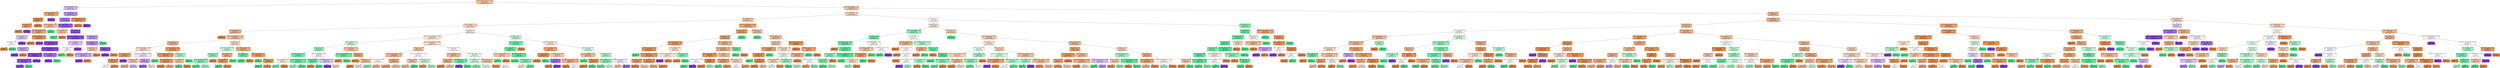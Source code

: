 digraph Tree {
node [shape=box, style="filled, rounded", color="black", fontname="helvetica"] ;
edge [fontname="helvetica"] ;
0 [label="activity_score_training_volume <= 0.275\ngini = 0.499\nsamples = 7461\nvalue = [4788, 2176, 497]", fillcolor="#f2c19d"] ;
1 [label="sleep_breath_average <= 0.387\ngini = 0.525\nsamples = 200\nvalue = [72, 11, 117]", fillcolor="#d3b9f6"] ;
0 -> 1 [labeldistance=2.5, labelangle=45, headlabel="True"] ;
2 [label="sleep_midpoint_at_delta <= 0.235\ngini = 0.32\nsamples = 40\nvalue = [32, 0, 8]", fillcolor="#eca06a"] ;
1 -> 2 ;
3 [label="sleep_rmssd <= 0.094\ngini = 0.059\nsamples = 33\nvalue = [32, 0, 1]", fillcolor="#e6853f"] ;
2 -> 3 ;
4 [label="sleep_rmssd <= 0.083\ngini = 0.278\nsamples = 6\nvalue = [5, 0, 1]", fillcolor="#ea9a61"] ;
3 -> 4 ;
5 [label="gini = 0.0\nsamples = 5\nvalue = [5, 0, 0]", fillcolor="#e58139"] ;
4 -> 5 ;
6 [label="gini = 0.0\nsamples = 1\nvalue = [0, 0, 1]", fillcolor="#8139e5"] ;
4 -> 6 ;
7 [label="gini = 0.0\nsamples = 27\nvalue = [27, 0, 0]", fillcolor="#e58139"] ;
3 -> 7 ;
8 [label="gini = 0.0\nsamples = 7\nvalue = [0, 0, 7]", fillcolor="#8139e5"] ;
2 -> 8 ;
9 [label="sleep_breath_average <= 0.661\ngini = 0.469\nsamples = 160\nvalue = [40, 11, 109]", fillcolor="#b78df0"] ;
1 -> 9 ;
10 [label="sleep_restless <= 0.303\ngini = 0.402\nsamples = 144\nvalue = [25, 11, 108]", fillcolor="#a775ed"] ;
9 -> 10 ;
11 [label="sleep_breath_average <= 0.554\ngini = 0.51\nsamples = 23\nvalue = [15, 5, 3]", fillcolor="#f1b991"] ;
10 -> 11 ;
12 [label="sleep_midpoint_at_delta <= 0.169\ngini = 0.349\nsamples = 19\nvalue = [15, 1, 3]", fillcolor="#eca06a"] ;
11 -> 12 ;
13 [label="sleep_hr_lowest <= 0.227\ngini = 0.625\nsamples = 4\nvalue = [1, 1, 2]", fillcolor="#d5bdf6"] ;
12 -> 13 ;
14 [label="sleep_restless <= 0.202\ngini = 0.5\nsamples = 2\nvalue = [1, 1, 0]", fillcolor="#ffffff"] ;
13 -> 14 ;
15 [label="gini = 0.0\nsamples = 1\nvalue = [1, 0, 0]", fillcolor="#e58139"] ;
14 -> 15 ;
16 [label="gini = 0.0\nsamples = 1\nvalue = [0, 1, 0]", fillcolor="#39e581"] ;
14 -> 16 ;
17 [label="gini = 0.0\nsamples = 2\nvalue = [0, 0, 2]", fillcolor="#8139e5"] ;
13 -> 17 ;
18 [label="sleep_breath_average <= 0.536\ngini = 0.124\nsamples = 15\nvalue = [14, 0, 1]", fillcolor="#e78a47"] ;
12 -> 18 ;
19 [label="gini = 0.0\nsamples = 14\nvalue = [14, 0, 0]", fillcolor="#e58139"] ;
18 -> 19 ;
20 [label="gini = 0.0\nsamples = 1\nvalue = [0, 0, 1]", fillcolor="#8139e5"] ;
18 -> 20 ;
21 [label="gini = 0.0\nsamples = 4\nvalue = [0, 4, 0]", fillcolor="#39e581"] ;
11 -> 21 ;
22 [label="sleep_midpoint_at_delta <= 0.137\ngini = 0.238\nsamples = 121\nvalue = [10, 6, 105]", fillcolor="#9356e9"] ;
10 -> 22 ;
23 [label="sleep_hr_lowest <= 0.345\ngini = 0.444\nsamples = 3\nvalue = [2, 1, 0]", fillcolor="#f2c09c"] ;
22 -> 23 ;
24 [label="gini = 0.0\nsamples = 1\nvalue = [0, 1, 0]", fillcolor="#39e581"] ;
23 -> 24 ;
25 [label="gini = 0.0\nsamples = 2\nvalue = [2, 0, 0]", fillcolor="#e58139"] ;
23 -> 25 ;
26 [label="sleep_rmssd <= 0.179\ngini = 0.202\nsamples = 118\nvalue = [8, 5, 105]", fillcolor="#9050e8"] ;
22 -> 26 ;
27 [label="activity_score_training_volume <= 0.265\ngini = 0.117\nsamples = 98\nvalue = [3, 3, 92]", fillcolor="#8946e7"] ;
26 -> 27 ;
28 [label="sleep_breath_average <= 0.399\ngini = 0.082\nsamples = 94\nvalue = [2, 2, 90]", fillcolor="#8642e6"] ;
27 -> 28 ;
29 [label="sleep_hr_lowest <= 0.318\ngini = 0.444\nsamples = 3\nvalue = [1, 0, 2]", fillcolor="#c09cf2"] ;
28 -> 29 ;
30 [label="gini = 0.0\nsamples = 2\nvalue = [0, 0, 2]", fillcolor="#8139e5"] ;
29 -> 30 ;
31 [label="gini = 0.0\nsamples = 1\nvalue = [1, 0, 0]", fillcolor="#e58139"] ;
29 -> 31 ;
32 [label="activity_score_training_volume <= 0.255\ngini = 0.064\nsamples = 91\nvalue = [1, 2, 88]", fillcolor="#8540e6"] ;
28 -> 32 ;
33 [label="sleep_midpoint_at_delta <= 0.206\ngini = 0.046\nsamples = 86\nvalue = [1, 1, 84]", fillcolor="#843ee6"] ;
32 -> 33 ;
34 [label="sleep_midpoint_at_delta <= 0.204\ngini = 0.204\nsamples = 18\nvalue = [1, 1, 16]", fillcolor="#9050e8"] ;
33 -> 34 ;
35 [label="gini = 0.111\nsamples = 17\nvalue = [1, 0, 16]", fillcolor="#8945e7"] ;
34 -> 35 ;
36 [label="gini = 0.0\nsamples = 1\nvalue = [0, 1, 0]", fillcolor="#39e581"] ;
34 -> 36 ;
37 [label="gini = 0.0\nsamples = 68\nvalue = [0, 0, 68]", fillcolor="#8139e5"] ;
33 -> 37 ;
38 [label="sleep_midpoint_at_delta <= 0.3\ngini = 0.32\nsamples = 5\nvalue = [0, 1, 4]", fillcolor="#a06aec"] ;
32 -> 38 ;
39 [label="gini = 0.0\nsamples = 4\nvalue = [0, 0, 4]", fillcolor="#8139e5"] ;
38 -> 39 ;
40 [label="gini = 0.0\nsamples = 1\nvalue = [0, 1, 0]", fillcolor="#39e581"] ;
38 -> 40 ;
41 [label="sleep_midpoint_at_delta <= 0.305\ngini = 0.625\nsamples = 4\nvalue = [1, 1, 2]", fillcolor="#d5bdf6"] ;
27 -> 41 ;
42 [label="sleep_restless <= 0.438\ngini = 0.5\nsamples = 2\nvalue = [1, 1, 0]", fillcolor="#ffffff"] ;
41 -> 42 ;
43 [label="gini = 0.0\nsamples = 1\nvalue = [0, 1, 0]", fillcolor="#39e581"] ;
42 -> 43 ;
44 [label="gini = 0.0\nsamples = 1\nvalue = [1, 0, 0]", fillcolor="#e58139"] ;
42 -> 44 ;
45 [label="gini = 0.0\nsamples = 2\nvalue = [0, 0, 2]", fillcolor="#8139e5"] ;
41 -> 45 ;
46 [label="sleep_hr_lowest <= 0.427\ngini = 0.505\nsamples = 20\nvalue = [5, 2, 13]", fillcolor="#bc95f1"] ;
26 -> 46 ;
47 [label="sleep_hr_average <= 0.328\ngini = 0.401\nsamples = 18\nvalue = [5, 0, 13]", fillcolor="#b185ef"] ;
46 -> 47 ;
48 [label="sleep_restless <= 0.438\ngini = 0.444\nsamples = 6\nvalue = [4, 0, 2]", fillcolor="#f2c09c"] ;
47 -> 48 ;
49 [label="activity_score_training_volume <= 0.225\ngini = 0.444\nsamples = 3\nvalue = [1, 0, 2]", fillcolor="#c09cf2"] ;
48 -> 49 ;
50 [label="gini = 0.0\nsamples = 2\nvalue = [0, 0, 2]", fillcolor="#8139e5"] ;
49 -> 50 ;
51 [label="gini = 0.0\nsamples = 1\nvalue = [1, 0, 0]", fillcolor="#e58139"] ;
49 -> 51 ;
52 [label="gini = 0.0\nsamples = 3\nvalue = [3, 0, 0]", fillcolor="#e58139"] ;
48 -> 52 ;
53 [label="sleep_restless <= 0.691\ngini = 0.153\nsamples = 12\nvalue = [1, 0, 11]", fillcolor="#8c4be7"] ;
47 -> 53 ;
54 [label="gini = 0.0\nsamples = 11\nvalue = [0, 0, 11]", fillcolor="#8139e5"] ;
53 -> 54 ;
55 [label="gini = 0.0\nsamples = 1\nvalue = [1, 0, 0]", fillcolor="#e58139"] ;
53 -> 55 ;
56 [label="gini = 0.0\nsamples = 2\nvalue = [0, 2, 0]", fillcolor="#39e581"] ;
46 -> 56 ;
57 [label="sleep_midpoint_at_delta <= 0.358\ngini = 0.117\nsamples = 16\nvalue = [15, 0, 1]", fillcolor="#e78946"] ;
9 -> 57 ;
58 [label="gini = 0.0\nsamples = 15\nvalue = [15, 0, 0]", fillcolor="#e58139"] ;
57 -> 58 ;
59 [label="gini = 0.0\nsamples = 1\nvalue = [0, 0, 1]", fillcolor="#8139e5"] ;
57 -> 59 ;
60 [label="sleep_midpoint_at_delta <= 0.186\ngini = 0.487\nsamples = 7261\nvalue = [4716, 2165, 380]", fillcolor="#f2c09c"] ;
0 -> 60 [labeldistance=2.5, labelangle=-45, headlabel="False"] ;
61 [label="sleep_breath_average <= 0.542\ngini = 0.524\nsamples = 3251\nvalue = [1908, 1168, 175]", fillcolor="#f6d2b9"] ;
60 -> 61 ;
62 [label="sleep_hr_lowest <= 0.409\ngini = 0.505\nsamples = 2254\nvalue = [1415, 703, 136]", fillcolor="#f3c5a4"] ;
61 -> 62 ;
63 [label="sleep_breath_average <= 0.363\ngini = 0.542\nsamples = 1649\nvalue = [939, 592, 118]", fillcolor="#f6d6be"] ;
62 -> 63 ;
64 [label="sleep_hr_average <= 0.191\ngini = 0.457\nsamples = 428\nvalue = [301, 84, 43]", fillcolor="#efb082"] ;
63 -> 64 ;
65 [label="gini = 0.0\nsamples = 55\nvalue = [55, 0, 0]", fillcolor="#e58139"] ;
64 -> 65 ;
66 [label="activity_score_training_volume <= 0.995\ngini = 0.501\nsamples = 373\nvalue = [246, 84, 43]", fillcolor="#f0b890"] ;
64 -> 66 ;
67 [label="sleep_hr_lowest <= 0.282\ngini = 0.458\nsamples = 226\nvalue = [159, 24, 43]", fillcolor="#efaf81"] ;
66 -> 67 ;
68 [label="sleep_midpoint_at_delta <= 0.145\ngini = 0.558\nsamples = 118\nvalue = [66, 11, 41]", fillcolor="#f7d6bf"] ;
67 -> 68 ;
69 [label="sleep_hr_average <= 0.321\ngini = 0.254\nsamples = 42\nvalue = [36, 2, 4]", fillcolor="#e99558"] ;
68 -> 69 ;
70 [label="sleep_restless <= 0.124\ngini = 0.221\nsamples = 41\nvalue = [36, 2, 3]", fillcolor="#e89253"] ;
69 -> 70 ;
71 [label="gini = 0.5\nsamples = 2\nvalue = [1, 1, 0]", fillcolor="#ffffff"] ;
70 -> 71 ;
72 [label="gini = 0.188\nsamples = 39\nvalue = [35, 1, 3]", fillcolor="#e88f4f"] ;
70 -> 72 ;
73 [label="gini = 0.0\nsamples = 1\nvalue = [0, 0, 1]", fillcolor="#8139e5"] ;
69 -> 73 ;
74 [label="activity_score_training_volume <= 0.765\ngini = 0.593\nsamples = 76\nvalue = [30, 9, 37]", fillcolor="#ece1fb"] ;
68 -> 74 ;
75 [label="sleep_restless <= 0.354\ngini = 0.541\nsamples = 31\nvalue = [19, 4, 8]", fillcolor="#f3c3a0"] ;
74 -> 75 ;
76 [label="gini = 0.469\nsamples = 23\nvalue = [16, 4, 3]", fillcolor="#efaf82"] ;
75 -> 76 ;
77 [label="gini = 0.469\nsamples = 8\nvalue = [3, 0, 5]", fillcolor="#cdb0f5"] ;
75 -> 77 ;
78 [label="sleep_restless <= 0.264\ngini = 0.513\nsamples = 45\nvalue = [11, 5, 29]", fillcolor="#bc96f1"] ;
74 -> 78 ;
79 [label="gini = 0.318\nsamples = 27\nvalue = [2, 3, 22]", fillcolor="#9b62ea"] ;
78 -> 79 ;
80 [label="gini = 0.586\nsamples = 18\nvalue = [9, 2, 7]", fillcolor="#fae8db"] ;
78 -> 80 ;
81 [label="sleep_midpoint_at_delta <= 0.181\ngini = 0.244\nsamples = 108\nvalue = [93, 13, 2]", fillcolor="#e99558"] ;
67 -> 81 ;
82 [label="activity_score_training_volume <= 0.38\ngini = 0.196\nsamples = 102\nvalue = [91, 9, 2]", fillcolor="#e89050"] ;
81 -> 82 ;
83 [label="gini = 0.0\nsamples = 1\nvalue = [0, 1, 0]", fillcolor="#39e581"] ;
82 -> 83 ;
84 [label="sleep_breath_average <= 0.327\ngini = 0.182\nsamples = 101\nvalue = [91, 8, 2]", fillcolor="#e88f4e"] ;
82 -> 84 ;
85 [label="gini = 0.058\nsamples = 68\nvalue = [66, 1, 1]", fillcolor="#e6853f"] ;
84 -> 85 ;
86 [label="gini = 0.38\nsamples = 33\nvalue = [25, 7, 1]", fillcolor="#eda876"] ;
84 -> 86 ;
87 [label="sleep_restless <= 0.466\ngini = 0.444\nsamples = 6\nvalue = [2, 4, 0]", fillcolor="#9cf2c0"] ;
81 -> 87 ;
88 [label="sleep_rmssd <= 0.064\ngini = 0.444\nsamples = 3\nvalue = [2, 1, 0]", fillcolor="#f2c09c"] ;
87 -> 88 ;
89 [label="gini = 0.0\nsamples = 1\nvalue = [0, 1, 0]", fillcolor="#39e581"] ;
88 -> 89 ;
90 [label="gini = 0.0\nsamples = 2\nvalue = [2, 0, 0]", fillcolor="#e58139"] ;
88 -> 90 ;
91 [label="gini = 0.0\nsamples = 3\nvalue = [0, 3, 0]", fillcolor="#39e581"] ;
87 -> 91 ;
92 [label="sleep_rmssd <= 0.115\ngini = 0.483\nsamples = 147\nvalue = [87, 60, 0]", fillcolor="#f7d8c2"] ;
66 -> 92 ;
93 [label="sleep_midpoint_at_delta <= 0.165\ngini = 0.48\nsamples = 70\nvalue = [28, 42, 0]", fillcolor="#bdf6d5"] ;
92 -> 93 ;
94 [label="sleep_restless <= 0.517\ngini = 0.406\nsamples = 53\nvalue = [15, 38, 0]", fillcolor="#87efb3"] ;
93 -> 94 ;
95 [label="sleep_midpoint_at_delta <= 0.142\ngini = 0.38\nsamples = 51\nvalue = [13, 38, 0]", fillcolor="#7deeac"] ;
94 -> 95 ;
96 [label="gini = 0.124\nsamples = 15\nvalue = [1, 14, 0]", fillcolor="#47e78a"] ;
95 -> 96 ;
97 [label="gini = 0.444\nsamples = 36\nvalue = [12, 24, 0]", fillcolor="#9cf2c0"] ;
95 -> 97 ;
98 [label="gini = 0.0\nsamples = 2\nvalue = [2, 0, 0]", fillcolor="#e58139"] ;
94 -> 98 ;
99 [label="sleep_restless <= 0.416\ngini = 0.36\nsamples = 17\nvalue = [13, 4, 0]", fillcolor="#eda876"] ;
93 -> 99 ;
100 [label="sleep_restless <= 0.169\ngini = 0.231\nsamples = 15\nvalue = [13, 2, 0]", fillcolor="#e99457"] ;
99 -> 100 ;
101 [label="gini = 0.0\nsamples = 1\nvalue = [0, 1, 0]", fillcolor="#39e581"] ;
100 -> 101 ;
102 [label="gini = 0.133\nsamples = 14\nvalue = [13, 1, 0]", fillcolor="#e78b48"] ;
100 -> 102 ;
103 [label="gini = 0.0\nsamples = 2\nvalue = [0, 2, 0]", fillcolor="#39e581"] ;
99 -> 103 ;
104 [label="sleep_midpoint_at_delta <= 0.128\ngini = 0.358\nsamples = 77\nvalue = [59, 18, 0]", fillcolor="#eda775"] ;
92 -> 104 ;
105 [label="sleep_restless <= 0.337\ngini = 0.298\nsamples = 11\nvalue = [2, 9, 0]", fillcolor="#65eb9d"] ;
104 -> 105 ;
106 [label="gini = 0.0\nsamples = 9\nvalue = [0, 9, 0]", fillcolor="#39e581"] ;
105 -> 106 ;
107 [label="gini = 0.0\nsamples = 2\nvalue = [2, 0, 0]", fillcolor="#e58139"] ;
105 -> 107 ;
108 [label="sleep_breath_average <= 0.107\ngini = 0.236\nsamples = 66\nvalue = [57, 9, 0]", fillcolor="#e99558"] ;
104 -> 108 ;
109 [label="gini = 0.0\nsamples = 1\nvalue = [0, 1, 0]", fillcolor="#39e581"] ;
108 -> 109 ;
110 [label="sleep_restless <= 0.163\ngini = 0.216\nsamples = 65\nvalue = [57, 8, 0]", fillcolor="#e99355"] ;
108 -> 110 ;
111 [label="gini = 0.0\nsamples = 1\nvalue = [0, 1, 0]", fillcolor="#39e581"] ;
110 -> 111 ;
112 [label="gini = 0.195\nsamples = 64\nvalue = [57, 7, 0]", fillcolor="#e89051"] ;
110 -> 112 ;
113 [label="sleep_rmssd <= 0.195\ngini = 0.55\nsamples = 1221\nvalue = [638, 508, 75]", fillcolor="#fae8db"] ;
63 -> 113 ;
114 [label="activity_score_training_volume <= 0.685\ngini = 0.541\nsamples = 1052\nvalue = [579, 411, 62]", fillcolor="#f8decb"] ;
113 -> 114 ;
115 [label="sleep_hr_average <= 0.321\ngini = 0.538\nsamples = 121\nvalue = [44, 69, 8]", fillcolor="#bff7d6"] ;
114 -> 115 ;
116 [label="sleep_rmssd <= 0.142\ngini = 0.479\nsamples = 84\nvalue = [19, 57, 8]", fillcolor="#8bf0b5"] ;
115 -> 116 ;
117 [label="sleep_breath_average <= 0.399\ngini = 0.328\nsamples = 63\nvalue = [13, 50, 0]", fillcolor="#6ceca2"] ;
116 -> 117 ;
118 [label="sleep_hr_average <= 0.244\ngini = 0.494\nsamples = 9\nvalue = [5, 4, 0]", fillcolor="#fae6d7"] ;
117 -> 118 ;
119 [label="gini = 0.32\nsamples = 5\nvalue = [1, 4, 0]", fillcolor="#6aeca0"] ;
118 -> 119 ;
120 [label="gini = 0.0\nsamples = 4\nvalue = [4, 0, 0]", fillcolor="#e58139"] ;
118 -> 120 ;
121 [label="activity_score_training_volume <= 0.43\ngini = 0.252\nsamples = 54\nvalue = [8, 46, 0]", fillcolor="#5bea97"] ;
117 -> 121 ;
122 [label="gini = 0.444\nsamples = 15\nvalue = [5, 10, 0]", fillcolor="#9cf2c0"] ;
121 -> 122 ;
123 [label="gini = 0.142\nsamples = 39\nvalue = [3, 36, 0]", fillcolor="#49e78c"] ;
121 -> 123 ;
124 [label="sleep_midpoint_at_delta <= 0.155\ngini = 0.662\nsamples = 21\nvalue = [6, 7, 8]", fillcolor="#f6f1fd"] ;
116 -> 124 ;
125 [label="sleep_restless <= 0.191\ngini = 0.245\nsamples = 7\nvalue = [1, 6, 0]", fillcolor="#5ae996"] ;
124 -> 125 ;
126 [label="gini = 0.0\nsamples = 1\nvalue = [1, 0, 0]", fillcolor="#e58139"] ;
125 -> 126 ;
127 [label="gini = 0.0\nsamples = 6\nvalue = [0, 6, 0]", fillcolor="#39e581"] ;
125 -> 127 ;
128 [label="sleep_midpoint_at_delta <= 0.167\ngini = 0.541\nsamples = 14\nvalue = [5, 1, 8]", fillcolor="#d5bdf6"] ;
124 -> 128 ;
129 [label="gini = 0.0\nsamples = 5\nvalue = [0, 0, 5]", fillcolor="#8139e5"] ;
128 -> 129 ;
130 [label="gini = 0.568\nsamples = 9\nvalue = [5, 1, 3]", fillcolor="#f6d5bd"] ;
128 -> 130 ;
131 [label="sleep_midpoint_at_delta <= 0.132\ngini = 0.438\nsamples = 37\nvalue = [25, 12, 0]", fillcolor="#f1bd98"] ;
115 -> 131 ;
132 [label="activity_score_training_volume <= 0.39\ngini = 0.245\nsamples = 7\nvalue = [1, 6, 0]", fillcolor="#5ae996"] ;
131 -> 132 ;
133 [label="gini = 0.0\nsamples = 1\nvalue = [1, 0, 0]", fillcolor="#e58139"] ;
132 -> 133 ;
134 [label="gini = 0.0\nsamples = 6\nvalue = [0, 6, 0]", fillcolor="#39e581"] ;
132 -> 134 ;
135 [label="sleep_rmssd <= 0.067\ngini = 0.32\nsamples = 30\nvalue = [24, 6, 0]", fillcolor="#eca06a"] ;
131 -> 135 ;
136 [label="gini = 0.0\nsamples = 11\nvalue = [11, 0, 0]", fillcolor="#e58139"] ;
135 -> 136 ;
137 [label="sleep_restless <= 0.404\ngini = 0.432\nsamples = 19\nvalue = [13, 6, 0]", fillcolor="#f1bb94"] ;
135 -> 137 ;
138 [label="gini = 0.0\nsamples = 5\nvalue = [5, 0, 0]", fillcolor="#e58139"] ;
137 -> 138 ;
139 [label="gini = 0.49\nsamples = 14\nvalue = [8, 6, 0]", fillcolor="#f8e0ce"] ;
137 -> 139 ;
140 [label="activity_score_training_volume <= 0.995\ngini = 0.531\nsamples = 931\nvalue = [535, 342, 54]", fillcolor="#f6d6be"] ;
114 -> 140 ;
141 [label="sleep_restless <= 0.388\ngini = 0.503\nsamples = 562\nvalue = [355, 172, 35]", fillcolor="#f3c4a2"] ;
140 -> 141 ;
142 [label="activity_score_training_volume <= 0.92\ngini = 0.458\nsamples = 385\nvalue = [268, 87, 30]", fillcolor="#efb287"] ;
141 -> 142 ;
143 [label="sleep_hr_average <= 0.299\ngini = 0.629\nsamples = 46\nvalue = [19, 19, 8]", fillcolor="#ffffff"] ;
142 -> 143 ;
144 [label="gini = 0.41\nsamples = 19\nvalue = [1, 14, 4]", fillcolor="#7beeab"] ;
143 -> 144 ;
145 [label="gini = 0.499\nsamples = 27\nvalue = [18, 5, 4]", fillcolor="#f0b58a"] ;
143 -> 145 ;
146 [label="sleep_restless <= 0.309\ngini = 0.416\nsamples = 339\nvalue = [249, 68, 22]", fillcolor="#eeab7b"] ;
142 -> 146 ;
147 [label="gini = 0.356\nsamples = 224\nvalue = [176, 34, 14]", fillcolor="#eca16b"] ;
146 -> 147 ;
148 [label="gini = 0.505\nsamples = 115\nvalue = [73, 34, 8]", fillcolor="#f2c2a0"] ;
146 -> 148 ;
149 [label="activity_score_training_volume <= 0.965\ngini = 0.527\nsamples = 177\nvalue = [87, 85, 5]", fillcolor="#fefcfb"] ;
141 -> 149 ;
150 [label="sleep_restless <= 0.601\ngini = 0.459\nsamples = 73\nvalue = [48, 24, 1]", fillcolor="#f2c19e"] ;
149 -> 150 ;
151 [label="gini = 0.44\nsamples = 70\nvalue = [48, 21, 1]", fillcolor="#f1ba92"] ;
150 -> 151 ;
152 [label="gini = 0.0\nsamples = 3\nvalue = [0, 3, 0]", fillcolor="#39e581"] ;
150 -> 152 ;
153 [label="sleep_hr_average <= 0.184\ngini = 0.514\nsamples = 104\nvalue = [39, 61, 4]", fillcolor="#bcf6d4"] ;
149 -> 153 ;
154 [label="gini = 0.18\nsamples = 10\nvalue = [9, 1, 0]", fillcolor="#e88f4f"] ;
153 -> 154 ;
155 [label="gini = 0.489\nsamples = 94\nvalue = [30, 60, 4]", fillcolor="#a2f3c4"] ;
153 -> 155 ;
156 [label="sleep_hr_average <= 0.281\ngini = 0.547\nsamples = 369\nvalue = [180, 170, 19]", fillcolor="#fef9f5"] ;
140 -> 156 ;
157 [label="sleep_midpoint_at_delta <= 0.18\ngini = 0.477\nsamples = 77\nvalue = [52, 19, 6]", fillcolor="#f0b78e"] ;
156 -> 157 ;
158 [label="sleep_rmssd <= 0.088\ngini = 0.42\nsamples = 71\nvalue = [52, 14, 5]", fillcolor="#eeab7b"] ;
157 -> 158 ;
159 [label="gini = 0.08\nsamples = 24\nvalue = [23, 1, 0]", fillcolor="#e68642"] ;
158 -> 159 ;
160 [label="gini = 0.531\nsamples = 47\nvalue = [29, 13, 5]", fillcolor="#f3c4a2"] ;
158 -> 160 ;
161 [label="sleep_breath_average <= 0.423\ngini = 0.278\nsamples = 6\nvalue = [0, 5, 1]", fillcolor="#61ea9a"] ;
157 -> 161 ;
162 [label="gini = 0.0\nsamples = 1\nvalue = [0, 0, 1]", fillcolor="#8139e5"] ;
161 -> 162 ;
163 [label="gini = 0.0\nsamples = 5\nvalue = [0, 5, 0]", fillcolor="#39e581"] ;
161 -> 163 ;
164 [label="sleep_breath_average <= 0.518\ngini = 0.538\nsamples = 292\nvalue = [128, 151, 13]", fillcolor="#e3fbed"] ;
156 -> 164 ;
165 [label="sleep_restless <= 0.197\ngini = 0.524\nsamples = 240\nvalue = [94, 136, 10]", fillcolor="#c6f8db"] ;
164 -> 165 ;
166 [label="gini = 0.39\nsamples = 49\nvalue = [13, 36, 0]", fillcolor="#80eeae"] ;
165 -> 166 ;
167 [label="gini = 0.543\nsamples = 191\nvalue = [81, 100, 10]", fillcolor="#ddfbe9"] ;
165 -> 167 ;
168 [label="sleep_hr_average <= 0.327\ngini = 0.486\nsamples = 52\nvalue = [34, 15, 3]", fillcolor="#f2be99"] ;
164 -> 168 ;
169 [label="gini = 0.234\nsamples = 23\nvalue = [20, 2, 1]", fillcolor="#e99355"] ;
168 -> 169 ;
170 [label="gini = 0.561\nsamples = 29\nvalue = [14, 13, 2]", fillcolor="#fdf7f3"] ;
168 -> 170 ;
171 [label="sleep_restless <= 0.242\ngini = 0.543\nsamples = 169\nvalue = [59, 97, 13]", fillcolor="#bbf6d3"] ;
113 -> 171 ;
172 [label="sleep_midpoint_at_delta <= 0.18\ngini = 0.305\nsamples = 80\nvalue = [15, 65, 0]", fillcolor="#67eb9e"] ;
171 -> 172 ;
173 [label="sleep_hr_average <= 0.229\ngini = 0.248\nsamples = 76\nvalue = [11, 65, 0]", fillcolor="#5be996"] ;
172 -> 173 ;
174 [label="activity_score_training_volume <= 0.725\ngini = 0.444\nsamples = 6\nvalue = [4, 2, 0]", fillcolor="#f2c09c"] ;
173 -> 174 ;
175 [label="gini = 0.0\nsamples = 2\nvalue = [0, 2, 0]", fillcolor="#39e581"] ;
174 -> 175 ;
176 [label="gini = 0.0\nsamples = 4\nvalue = [4, 0, 0]", fillcolor="#e58139"] ;
174 -> 176 ;
177 [label="sleep_midpoint_at_delta <= 0.152\ngini = 0.18\nsamples = 70\nvalue = [7, 63, 0]", fillcolor="#4fe88f"] ;
173 -> 177 ;
178 [label="gini = 0.0\nsamples = 43\nvalue = [0, 43, 0]", fillcolor="#39e581"] ;
177 -> 178 ;
179 [label="sleep_hr_average <= 0.269\ngini = 0.384\nsamples = 27\nvalue = [7, 20, 0]", fillcolor="#7eeead"] ;
177 -> 179 ;
180 [label="gini = 0.49\nsamples = 7\nvalue = [4, 3, 0]", fillcolor="#f8e0ce"] ;
179 -> 180 ;
181 [label="gini = 0.255\nsamples = 20\nvalue = [3, 17, 0]", fillcolor="#5cea97"] ;
179 -> 181 ;
182 [label="gini = 0.0\nsamples = 4\nvalue = [4, 0, 0]", fillcolor="#e58139"] ;
172 -> 182 ;
183 [label="sleep_breath_average <= 0.435\ngini = 0.605\nsamples = 89\nvalue = [44, 32, 13]", fillcolor="#fae4d5"] ;
171 -> 183 ;
184 [label="sleep_breath_average <= 0.399\ngini = 0.397\nsamples = 33\nvalue = [25, 4, 4]", fillcolor="#eca470"] ;
183 -> 184 ;
185 [label="sleep_hr_average <= 0.389\ngini = 0.117\nsamples = 16\nvalue = [15, 1, 0]", fillcolor="#e78946"] ;
184 -> 185 ;
186 [label="gini = 0.0\nsamples = 15\nvalue = [15, 0, 0]", fillcolor="#e58139"] ;
185 -> 186 ;
187 [label="gini = 0.0\nsamples = 1\nvalue = [0, 1, 0]", fillcolor="#39e581"] ;
185 -> 187 ;
188 [label="sleep_breath_average <= 0.411\ngini = 0.567\nsamples = 17\nvalue = [10, 3, 4]", fillcolor="#f3c5a4"] ;
184 -> 188 ;
189 [label="sleep_restless <= 0.281\ngini = 0.32\nsamples = 5\nvalue = [1, 0, 4]", fillcolor="#a06aec"] ;
188 -> 189 ;
190 [label="gini = 0.0\nsamples = 1\nvalue = [1, 0, 0]", fillcolor="#e58139"] ;
189 -> 190 ;
191 [label="gini = 0.0\nsamples = 4\nvalue = [0, 0, 4]", fillcolor="#8139e5"] ;
189 -> 191 ;
192 [label="activity_score_training_volume <= 0.975\ngini = 0.375\nsamples = 12\nvalue = [9, 3, 0]", fillcolor="#eeab7b"] ;
188 -> 192 ;
193 [label="gini = 0.0\nsamples = 6\nvalue = [6, 0, 0]", fillcolor="#e58139"] ;
192 -> 193 ;
194 [label="gini = 0.5\nsamples = 6\nvalue = [3, 3, 0]", fillcolor="#ffffff"] ;
192 -> 194 ;
195 [label="sleep_hr_average <= 0.25\ngini = 0.609\nsamples = 56\nvalue = [19, 28, 9]", fillcolor="#cff9e0"] ;
183 -> 195 ;
196 [label="sleep_midpoint_at_delta <= 0.117\ngini = 0.408\nsamples = 14\nvalue = [10, 4, 0]", fillcolor="#efb388"] ;
195 -> 196 ;
197 [label="gini = 0.0\nsamples = 3\nvalue = [0, 3, 0]", fillcolor="#39e581"] ;
196 -> 197 ;
198 [label="sleep_restless <= 0.444\ngini = 0.165\nsamples = 11\nvalue = [10, 1, 0]", fillcolor="#e88e4d"] ;
196 -> 198 ;
199 [label="gini = 0.0\nsamples = 10\nvalue = [10, 0, 0]", fillcolor="#e58139"] ;
198 -> 199 ;
200 [label="gini = 0.0\nsamples = 1\nvalue = [0, 1, 0]", fillcolor="#39e581"] ;
198 -> 200 ;
201 [label="sleep_restless <= 0.365\ngini = 0.582\nsamples = 42\nvalue = [9, 24, 9]", fillcolor="#a5f3c6"] ;
195 -> 201 ;
202 [label="sleep_hr_average <= 0.316\ngini = 0.464\nsamples = 30\nvalue = [5, 21, 4]", fillcolor="#80eeae"] ;
201 -> 202 ;
203 [label="gini = 0.277\nsamples = 19\nvalue = [2, 16, 1]", fillcolor="#5cea97"] ;
202 -> 203 ;
204 [label="gini = 0.645\nsamples = 11\nvalue = [3, 5, 3]", fillcolor="#cef8e0"] ;
202 -> 204 ;
205 [label="sleep_midpoint_at_delta <= 0.161\ngini = 0.653\nsamples = 12\nvalue = [4, 3, 5]", fillcolor="#efe6fc"] ;
201 -> 205 ;
206 [label="gini = 0.444\nsamples = 6\nvalue = [4, 2, 0]", fillcolor="#f2c09c"] ;
205 -> 206 ;
207 [label="gini = 0.278\nsamples = 6\nvalue = [0, 1, 5]", fillcolor="#9a61ea"] ;
205 -> 207 ;
208 [label="activity_score_training_volume <= 0.995\ngini = 0.346\nsamples = 605\nvalue = [476, 111, 18]", fillcolor="#eca26d"] ;
62 -> 208 ;
209 [label="sleep_hr_lowest <= 0.682\ngini = 0.302\nsamples = 461\nvalue = [379, 66, 16]", fillcolor="#ea9b62"] ;
208 -> 209 ;
210 [label="sleep_restless <= 0.433\ngini = 0.29\nsamples = 456\nvalue = [379, 61, 16]", fillcolor="#ea9a60"] ;
209 -> 210 ;
211 [label="sleep_midpoint_at_delta <= 0.185\ngini = 0.231\nsamples = 334\nvalue = [291, 30, 13]", fillcolor="#e99355"] ;
210 -> 211 ;
212 [label="sleep_midpoint_at_delta <= 0.047\ngini = 0.208\nsamples = 323\nvalue = [286, 27, 10]", fillcolor="#e89152"] ;
211 -> 212 ;
213 [label="gini = 0.0\nsamples = 1\nvalue = [0, 1, 0]", fillcolor="#39e581"] ;
212 -> 213 ;
214 [label="activity_score_training_volume <= 0.885\ngini = 0.204\nsamples = 322\nvalue = [286, 26, 10]", fillcolor="#e89051"] ;
212 -> 214 ;
215 [label="sleep_restless <= 0.298\ngini = 0.294\nsamples = 76\nvalue = [63, 3, 10]", fillcolor="#ea9a60"] ;
214 -> 215 ;
216 [label="gini = 0.045\nsamples = 43\nvalue = [42, 1, 0]", fillcolor="#e6843e"] ;
215 -> 216 ;
217 [label="gini = 0.5\nsamples = 33\nvalue = [21, 2, 10]", fillcolor="#f3c3a0"] ;
215 -> 217 ;
218 [label="sleep_hr_average <= 0.398\ngini = 0.17\nsamples = 246\nvalue = [223, 23, 0]", fillcolor="#e88e4d"] ;
214 -> 218 ;
219 [label="gini = 0.366\nsamples = 29\nvalue = [22, 7, 0]", fillcolor="#eda978"] ;
218 -> 219 ;
220 [label="gini = 0.137\nsamples = 217\nvalue = [201, 16, 0]", fillcolor="#e78b49"] ;
218 -> 220 ;
221 [label="sleep_hr_average <= 0.472\ngini = 0.645\nsamples = 11\nvalue = [5, 3, 3]", fillcolor="#f8e0ce"] ;
211 -> 221 ;
222 [label="activity_score_training_volume <= 0.67\ngini = 0.49\nsamples = 7\nvalue = [4, 0, 3]", fillcolor="#f8e0ce"] ;
221 -> 222 ;
223 [label="gini = 0.0\nsamples = 3\nvalue = [0, 0, 3]", fillcolor="#8139e5"] ;
222 -> 223 ;
224 [label="gini = 0.0\nsamples = 4\nvalue = [4, 0, 0]", fillcolor="#e58139"] ;
222 -> 224 ;
225 [label="sleep_hr_lowest <= 0.436\ngini = 0.375\nsamples = 4\nvalue = [1, 3, 0]", fillcolor="#7beeab"] ;
221 -> 225 ;
226 [label="gini = 0.0\nsamples = 1\nvalue = [1, 0, 0]", fillcolor="#e58139"] ;
225 -> 226 ;
227 [label="gini = 0.0\nsamples = 3\nvalue = [0, 3, 0]", fillcolor="#39e581"] ;
225 -> 227 ;
228 [label="sleep_midpoint_at_delta <= 0.184\ngini = 0.415\nsamples = 122\nvalue = [88, 31, 3]", fillcolor="#efb083"] ;
210 -> 228 ;
229 [label="sleep_midpoint_at_delta <= 0.135\ngini = 0.387\nsamples = 116\nvalue = [87, 26, 3]", fillcolor="#edaa79"] ;
228 -> 229 ;
230 [label="sleep_midpoint_at_delta <= 0.069\ngini = 0.188\nsamples = 39\nvalue = [35, 3, 1]", fillcolor="#e88f4f"] ;
229 -> 230 ;
231 [label="sleep_breath_average <= 0.423\ngini = 0.5\nsamples = 2\nvalue = [0, 1, 1]", fillcolor="#ffffff"] ;
230 -> 231 ;
232 [label="gini = 0.0\nsamples = 1\nvalue = [0, 1, 0]", fillcolor="#39e581"] ;
231 -> 232 ;
233 [label="gini = 0.0\nsamples = 1\nvalue = [0, 0, 1]", fillcolor="#8139e5"] ;
231 -> 233 ;
234 [label="sleep_restless <= 0.629\ngini = 0.102\nsamples = 37\nvalue = [35, 2, 0]", fillcolor="#e68844"] ;
230 -> 234 ;
235 [label="gini = 0.0\nsamples = 34\nvalue = [34, 0, 0]", fillcolor="#e58139"] ;
234 -> 235 ;
236 [label="gini = 0.444\nsamples = 3\nvalue = [1, 2, 0]", fillcolor="#9cf2c0"] ;
234 -> 236 ;
237 [label="sleep_hr_average <= 0.416\ngini = 0.454\nsamples = 77\nvalue = [52, 23, 2]", fillcolor="#f1bb95"] ;
229 -> 237 ;
238 [label="sleep_hr_average <= 0.363\ngini = 0.288\nsamples = 24\nvalue = [20, 3, 1]", fillcolor="#ea995f"] ;
237 -> 238 ;
239 [label="gini = 0.0\nsamples = 1\nvalue = [0, 1, 0]", fillcolor="#39e581"] ;
238 -> 239 ;
240 [label="gini = 0.234\nsamples = 23\nvalue = [20, 2, 1]", fillcolor="#e99355"] ;
238 -> 240 ;
241 [label="sleep_hr_average <= 0.498\ngini = 0.493\nsamples = 53\nvalue = [32, 20, 1]", fillcolor="#f6d1b7"] ;
237 -> 241 ;
242 [label="gini = 0.5\nsamples = 36\nvalue = [18, 18, 0]", fillcolor="#ffffff"] ;
241 -> 242 ;
243 [label="gini = 0.304\nsamples = 17\nvalue = [14, 2, 1]", fillcolor="#ea9a61"] ;
241 -> 243 ;
244 [label="sleep_rmssd <= 0.15\ngini = 0.278\nsamples = 6\nvalue = [1, 5, 0]", fillcolor="#61ea9a"] ;
228 -> 244 ;
245 [label="gini = 0.0\nsamples = 5\nvalue = [0, 5, 0]", fillcolor="#39e581"] ;
244 -> 245 ;
246 [label="gini = 0.0\nsamples = 1\nvalue = [1, 0, 0]", fillcolor="#e58139"] ;
244 -> 246 ;
247 [label="gini = 0.0\nsamples = 5\nvalue = [0, 5, 0]", fillcolor="#39e581"] ;
209 -> 247 ;
248 [label="sleep_restless <= 0.101\ngini = 0.448\nsamples = 144\nvalue = [97, 45, 2]", fillcolor="#f1bd97"] ;
208 -> 248 ;
249 [label="gini = 0.0\nsamples = 4\nvalue = [0, 4, 0]", fillcolor="#39e581"] ;
248 -> 249 ;
250 [label="sleep_hr_average <= 0.536\ngini = 0.434\nsamples = 140\nvalue = [97, 41, 2]", fillcolor="#f0b88f"] ;
248 -> 250 ;
251 [label="sleep_rmssd <= 0.056\ngini = 0.464\nsamples = 121\nvalue = [79, 40, 2]", fillcolor="#f2c2a0"] ;
250 -> 251 ;
252 [label="sleep_midpoint_at_delta <= 0.181\ngini = 0.278\nsamples = 36\nvalue = [30, 6, 0]", fillcolor="#ea9a61"] ;
251 -> 252 ;
253 [label="sleep_hr_average <= 0.377\ngini = 0.165\nsamples = 33\nvalue = [30, 3, 0]", fillcolor="#e88e4d"] ;
252 -> 253 ;
254 [label="gini = 0.0\nsamples = 1\nvalue = [0, 1, 0]", fillcolor="#39e581"] ;
253 -> 254 ;
255 [label="sleep_restless <= 0.455\ngini = 0.117\nsamples = 32\nvalue = [30, 2, 0]", fillcolor="#e78946"] ;
253 -> 255 ;
256 [label="gini = 0.067\nsamples = 29\nvalue = [28, 1, 0]", fillcolor="#e68640"] ;
255 -> 256 ;
257 [label="gini = 0.444\nsamples = 3\nvalue = [2, 1, 0]", fillcolor="#f2c09c"] ;
255 -> 257 ;
258 [label="gini = 0.0\nsamples = 3\nvalue = [0, 3, 0]", fillcolor="#39e581"] ;
252 -> 258 ;
259 [label="sleep_midpoint_at_delta <= 0.16\ngini = 0.507\nsamples = 85\nvalue = [49, 34, 2]", fillcolor="#f7dac5"] ;
251 -> 259 ;
260 [label="sleep_hr_average <= 0.419\ngini = 0.536\nsamples = 48\nvalue = [21, 25, 2]", fillcolor="#e2fbec"] ;
259 -> 260 ;
261 [label="sleep_hr_average <= 0.409\ngini = 0.542\nsamples = 24\nvalue = [14, 8, 2]", fillcolor="#f5d0b5"] ;
260 -> 261 ;
262 [label="gini = 0.604\nsamples = 15\nvalue = [6, 7, 2]", fillcolor="#e9fcf1"] ;
261 -> 262 ;
263 [label="gini = 0.198\nsamples = 9\nvalue = [8, 1, 0]", fillcolor="#e89152"] ;
261 -> 263 ;
264 [label="sleep_hr_average <= 0.426\ngini = 0.413\nsamples = 24\nvalue = [7, 17, 0]", fillcolor="#8bf0b5"] ;
260 -> 264 ;
265 [label="gini = 0.0\nsamples = 5\nvalue = [0, 5, 0]", fillcolor="#39e581"] ;
264 -> 265 ;
266 [label="gini = 0.465\nsamples = 19\nvalue = [7, 12, 0]", fillcolor="#acf4ca"] ;
264 -> 266 ;
267 [label="sleep_breath_average <= 0.47\ngini = 0.368\nsamples = 37\nvalue = [28, 9, 0]", fillcolor="#edaa79"] ;
259 -> 267 ;
268 [label="gini = 0.0\nsamples = 19\nvalue = [19, 0, 0]", fillcolor="#e58139"] ;
267 -> 268 ;
269 [label="sleep_midpoint_at_delta <= 0.169\ngini = 0.5\nsamples = 18\nvalue = [9, 9, 0]", fillcolor="#ffffff"] ;
267 -> 269 ;
270 [label="gini = 0.245\nsamples = 7\nvalue = [6, 1, 0]", fillcolor="#e9965a"] ;
269 -> 270 ;
271 [label="gini = 0.397\nsamples = 11\nvalue = [3, 8, 0]", fillcolor="#83efb0"] ;
269 -> 271 ;
272 [label="sleep_midpoint_at_delta <= 0.178\ngini = 0.1\nsamples = 19\nvalue = [18, 1, 0]", fillcolor="#e68844"] ;
250 -> 272 ;
273 [label="gini = 0.0\nsamples = 14\nvalue = [14, 0, 0]", fillcolor="#e58139"] ;
272 -> 273 ;
274 [label="sleep_midpoint_at_delta <= 0.181\ngini = 0.32\nsamples = 5\nvalue = [4, 1, 0]", fillcolor="#eca06a"] ;
272 -> 274 ;
275 [label="gini = 0.0\nsamples = 1\nvalue = [0, 1, 0]", fillcolor="#39e581"] ;
274 -> 275 ;
276 [label="gini = 0.0\nsamples = 4\nvalue = [4, 0, 0]", fillcolor="#e58139"] ;
274 -> 276 ;
277 [label="sleep_rmssd <= 0.179\ngini = 0.536\nsamples = 997\nvalue = [493, 465, 39]", fillcolor="#fef8f5"] ;
61 -> 277 ;
278 [label="sleep_rmssd <= 0.045\ngini = 0.528\nsamples = 820\nvalue = [450, 337, 33]", fillcolor="#f9e2d1"] ;
277 -> 278 ;
279 [label="sleep_midpoint_at_delta <= 0.168\ngini = 0.409\nsamples = 158\nvalue = [39, 115, 4]", fillcolor="#81eeaf"] ;
278 -> 279 ;
280 [label="sleep_restless <= 0.455\ngini = 0.309\nsamples = 118\nvalue = [20, 96, 2]", fillcolor="#65eb9d"] ;
279 -> 280 ;
281 [label="sleep_midpoint_at_delta <= 0.069\ngini = 0.231\nsamples = 105\nvalue = [14, 91, 0]", fillcolor="#57e994"] ;
280 -> 281 ;
282 [label="gini = 0.0\nsamples = 2\nvalue = [2, 0, 0]", fillcolor="#e58139"] ;
281 -> 282 ;
283 [label="sleep_hr_average <= 0.515\ngini = 0.206\nsamples = 103\nvalue = [12, 91, 0]", fillcolor="#53e892"] ;
281 -> 283 ;
284 [label="sleep_hr_lowest <= 0.536\ngini = 0.404\nsamples = 32\nvalue = [9, 23, 0]", fillcolor="#86efb2"] ;
283 -> 284 ;
285 [label="sleep_rmssd <= 0.029\ngini = 0.358\nsamples = 30\nvalue = [7, 23, 0]", fillcolor="#75eda7"] ;
284 -> 285 ;
286 [label="gini = 0.0\nsamples = 10\nvalue = [0, 10, 0]", fillcolor="#39e581"] ;
285 -> 286 ;
287 [label="gini = 0.455\nsamples = 20\nvalue = [7, 13, 0]", fillcolor="#a4f3c5"] ;
285 -> 287 ;
288 [label="gini = 0.0\nsamples = 2\nvalue = [2, 0, 0]", fillcolor="#e58139"] ;
284 -> 288 ;
289 [label="activity_score_training_volume <= 0.995\ngini = 0.081\nsamples = 71\nvalue = [3, 68, 0]", fillcolor="#42e687"] ;
283 -> 289 ;
290 [label="gini = 0.0\nsamples = 66\nvalue = [0, 66, 0]", fillcolor="#39e581"] ;
289 -> 290 ;
291 [label="sleep_hr_average <= 0.577\ngini = 0.48\nsamples = 5\nvalue = [3, 2, 0]", fillcolor="#f6d5bd"] ;
289 -> 291 ;
292 [label="gini = 0.444\nsamples = 3\nvalue = [1, 2, 0]", fillcolor="#9cf2c0"] ;
291 -> 292 ;
293 [label="gini = 0.0\nsamples = 2\nvalue = [2, 0, 0]", fillcolor="#e58139"] ;
291 -> 293 ;
294 [label="sleep_breath_average <= 0.708\ngini = 0.615\nsamples = 13\nvalue = [6, 5, 2]", fillcolor="#fcefe6"] ;
280 -> 294 ;
295 [label="sleep_midpoint_at_delta <= 0.154\ngini = 0.444\nsamples = 9\nvalue = [6, 3, 0]", fillcolor="#f2c09c"] ;
294 -> 295 ;
296 [label="sleep_hr_average <= 0.385\ngini = 0.245\nsamples = 7\nvalue = [6, 1, 0]", fillcolor="#e9965a"] ;
295 -> 296 ;
297 [label="gini = 0.0\nsamples = 1\nvalue = [0, 1, 0]", fillcolor="#39e581"] ;
296 -> 297 ;
298 [label="gini = 0.0\nsamples = 6\nvalue = [6, 0, 0]", fillcolor="#e58139"] ;
296 -> 298 ;
299 [label="gini = 0.0\nsamples = 2\nvalue = [0, 2, 0]", fillcolor="#39e581"] ;
295 -> 299 ;
300 [label="sleep_midpoint_at_delta <= 0.131\ngini = 0.5\nsamples = 4\nvalue = [0, 2, 2]", fillcolor="#ffffff"] ;
294 -> 300 ;
301 [label="gini = 0.0\nsamples = 2\nvalue = [0, 2, 0]", fillcolor="#39e581"] ;
300 -> 301 ;
302 [label="gini = 0.0\nsamples = 2\nvalue = [0, 0, 2]", fillcolor="#8139e5"] ;
300 -> 302 ;
303 [label="sleep_hr_average <= 0.47\ngini = 0.546\nsamples = 40\nvalue = [19, 19, 2]", fillcolor="#ffffff"] ;
279 -> 303 ;
304 [label="sleep_breath_average <= 0.613\ngini = 0.449\nsamples = 14\nvalue = [10, 2, 2]", fillcolor="#eeab7b"] ;
303 -> 304 ;
305 [label="gini = 0.0\nsamples = 8\nvalue = [8, 0, 0]", fillcolor="#e58139"] ;
304 -> 305 ;
306 [label="sleep_hr_average <= 0.404\ngini = 0.667\nsamples = 6\nvalue = [2, 2, 2]", fillcolor="#ffffff"] ;
304 -> 306 ;
307 [label="gini = 0.0\nsamples = 1\nvalue = [1, 0, 0]", fillcolor="#e58139"] ;
306 -> 307 ;
308 [label="sleep_rmssd <= 0.029\ngini = 0.64\nsamples = 5\nvalue = [1, 2, 2]", fillcolor="#ffffff"] ;
306 -> 308 ;
309 [label="gini = 0.0\nsamples = 1\nvalue = [1, 0, 0]", fillcolor="#e58139"] ;
308 -> 309 ;
310 [label="sleep_hr_average <= 0.416\ngini = 0.5\nsamples = 4\nvalue = [0, 2, 2]", fillcolor="#ffffff"] ;
308 -> 310 ;
311 [label="gini = 0.0\nsamples = 1\nvalue = [0, 0, 1]", fillcolor="#8139e5"] ;
310 -> 311 ;
312 [label="gini = 0.444\nsamples = 3\nvalue = [0, 2, 1]", fillcolor="#9cf2c0"] ;
310 -> 312 ;
313 [label="activity_score_training_volume <= 0.875\ngini = 0.453\nsamples = 26\nvalue = [9, 17, 0]", fillcolor="#a2f3c4"] ;
303 -> 313 ;
314 [label="sleep_hr_lowest <= 0.691\ngini = 0.375\nsamples = 8\nvalue = [6, 2, 0]", fillcolor="#eeab7b"] ;
313 -> 314 ;
315 [label="gini = 0.0\nsamples = 6\nvalue = [6, 0, 0]", fillcolor="#e58139"] ;
314 -> 315 ;
316 [label="gini = 0.0\nsamples = 2\nvalue = [0, 2, 0]", fillcolor="#39e581"] ;
314 -> 316 ;
317 [label="sleep_rmssd <= 0.008\ngini = 0.278\nsamples = 18\nvalue = [3, 15, 0]", fillcolor="#61ea9a"] ;
313 -> 317 ;
318 [label="gini = 0.0\nsamples = 2\nvalue = [2, 0, 0]", fillcolor="#e58139"] ;
317 -> 318 ;
319 [label="sleep_rmssd <= 0.027\ngini = 0.117\nsamples = 16\nvalue = [1, 15, 0]", fillcolor="#46e789"] ;
317 -> 319 ;
320 [label="sleep_hr_lowest <= 0.609\ngini = 0.444\nsamples = 3\nvalue = [1, 2, 0]", fillcolor="#9cf2c0"] ;
319 -> 320 ;
321 [label="gini = 0.0\nsamples = 1\nvalue = [1, 0, 0]", fillcolor="#e58139"] ;
320 -> 321 ;
322 [label="gini = 0.0\nsamples = 2\nvalue = [0, 2, 0]", fillcolor="#39e581"] ;
320 -> 322 ;
323 [label="gini = 0.0\nsamples = 13\nvalue = [0, 13, 0]", fillcolor="#39e581"] ;
319 -> 323 ;
324 [label="sleep_restless <= 0.084\ngini = 0.5\nsamples = 662\nvalue = [411, 222, 29]", fillcolor="#f4c9aa"] ;
278 -> 324 ;
325 [label="gini = 0.0\nsamples = 14\nvalue = [0, 14, 0]", fillcolor="#39e581"] ;
324 -> 325 ;
326 [label="sleep_midpoint_at_delta <= 0.154\ngini = 0.493\nsamples = 648\nvalue = [411, 208, 29]", fillcolor="#f3c5a4"] ;
324 -> 326 ;
327 [label="sleep_hr_lowest <= 0.409\ngini = 0.533\nsamples = 283\nvalue = [152, 119, 12]", fillcolor="#fae6d7"] ;
326 -> 327 ;
328 [label="sleep_hr_average <= 0.367\ngini = 0.522\nsamples = 118\nvalue = [53, 62, 3]", fillcolor="#e4fbee"] ;
327 -> 328 ;
329 [label="activity_score_training_volume <= 0.655\ngini = 0.487\nsamples = 57\nvalue = [35, 21, 1]", fillcolor="#f5ceb2"] ;
328 -> 329 ;
330 [label="sleep_midpoint_at_delta <= 0.146\ngini = 0.375\nsamples = 12\nvalue = [3, 9, 0]", fillcolor="#7beeab"] ;
329 -> 330 ;
331 [label="gini = 0.18\nsamples = 10\nvalue = [1, 9, 0]", fillcolor="#4fe88f"] ;
330 -> 331 ;
332 [label="gini = 0.0\nsamples = 2\nvalue = [2, 0, 0]", fillcolor="#e58139"] ;
330 -> 332 ;
333 [label="sleep_hr_average <= 0.329\ngini = 0.423\nsamples = 45\nvalue = [32, 12, 1]", fillcolor="#efb387"] ;
329 -> 333 ;
334 [label="gini = 0.0\nsamples = 15\nvalue = [15, 0, 0]", fillcolor="#e58139"] ;
333 -> 334 ;
335 [label="gini = 0.518\nsamples = 30\nvalue = [17, 12, 1]", fillcolor="#f8dcc8"] ;
333 -> 335 ;
336 [label="sleep_hr_average <= 0.415\ngini = 0.46\nsamples = 61\nvalue = [18, 41, 2]", fillcolor="#95f1bc"] ;
328 -> 336 ;
337 [label="sleep_breath_average <= 0.601\ngini = 0.421\nsamples = 57\nvalue = [14, 41, 2]", fillcolor="#83efb0"] ;
336 -> 337 ;
338 [label="gini = 0.234\nsamples = 37\nvalue = [5, 32, 0]", fillcolor="#58e995"] ;
337 -> 338 ;
339 [label="gini = 0.585\nsamples = 20\nvalue = [9, 9, 2]", fillcolor="#ffffff"] ;
337 -> 339 ;
340 [label="gini = 0.0\nsamples = 4\nvalue = [4, 0, 0]", fillcolor="#e58139"] ;
336 -> 340 ;
341 [label="sleep_rmssd <= 0.067\ngini = 0.518\nsamples = 165\nvalue = [99, 57, 9]", fillcolor="#f5ceb2"] ;
327 -> 341 ;
342 [label="activity_score_training_volume <= 0.765\ngini = 0.549\nsamples = 44\nvalue = [17, 24, 3]", fillcolor="#ccf8de"] ;
341 -> 342 ;
343 [label="activity_score_training_volume <= 0.405\ngini = 0.278\nsamples = 6\nvalue = [5, 0, 1]", fillcolor="#ea9a61"] ;
342 -> 343 ;
344 [label="gini = 0.0\nsamples = 1\nvalue = [0, 0, 1]", fillcolor="#8139e5"] ;
343 -> 344 ;
345 [label="gini = 0.0\nsamples = 5\nvalue = [5, 0, 0]", fillcolor="#e58139"] ;
343 -> 345 ;
346 [label="sleep_breath_average <= 0.685\ngini = 0.499\nsamples = 38\nvalue = [12, 24, 2]", fillcolor="#a4f3c5"] ;
342 -> 346 ;
347 [label="gini = 0.579\nsamples = 22\nvalue = [10, 10, 2]", fillcolor="#ffffff"] ;
346 -> 347 ;
348 [label="gini = 0.219\nsamples = 16\nvalue = [2, 14, 0]", fillcolor="#55e993"] ;
346 -> 348 ;
349 [label="activity_score_training_volume <= 0.44\ngini = 0.464\nsamples = 121\nvalue = [82, 33, 6]", fillcolor="#f1b991"] ;
341 -> 349 ;
350 [label="sleep_hr_lowest <= 0.518\ngini = 0.444\nsamples = 3\nvalue = [0, 2, 1]", fillcolor="#9cf2c0"] ;
349 -> 350 ;
351 [label="gini = 0.0\nsamples = 2\nvalue = [0, 2, 0]", fillcolor="#39e581"] ;
350 -> 351 ;
352 [label="gini = 0.0\nsamples = 1\nvalue = [0, 0, 1]", fillcolor="#8139e5"] ;
350 -> 352 ;
353 [label="activity_score_training_volume <= 0.845\ngini = 0.446\nsamples = 118\nvalue = [82, 31, 5]", fillcolor="#f0b58b"] ;
349 -> 353 ;
354 [label="gini = 0.169\nsamples = 22\nvalue = [20, 1, 1]", fillcolor="#e78d4c"] ;
353 -> 354 ;
355 [label="gini = 0.484\nsamples = 96\nvalue = [62, 30, 4]", fillcolor="#f2c29f"] ;
353 -> 355 ;
356 [label="sleep_hr_average <= 0.426\ngini = 0.435\nsamples = 365\nvalue = [259, 89, 17]", fillcolor="#efb185"] ;
326 -> 356 ;
357 [label="sleep_restless <= 0.354\ngini = 0.338\nsamples = 193\nvalue = [154, 29, 10]", fillcolor="#eb9f68"] ;
356 -> 357 ;
358 [label="sleep_breath_average <= 0.601\ngini = 0.227\nsamples = 130\nvalue = [113, 17, 0]", fillcolor="#e99457"] ;
357 -> 358 ;
359 [label="sleep_rmssd <= 0.131\ngini = 0.317\nsamples = 86\nvalue = [69, 17, 0]", fillcolor="#eba06a"] ;
358 -> 359 ;
360 [label="gini = 0.191\nsamples = 56\nvalue = [50, 6, 0]", fillcolor="#e89051"] ;
359 -> 360 ;
361 [label="gini = 0.464\nsamples = 30\nvalue = [19, 11, 0]", fillcolor="#f4caac"] ;
359 -> 361 ;
362 [label="gini = 0.0\nsamples = 44\nvalue = [44, 0, 0]", fillcolor="#e58139"] ;
358 -> 362 ;
363 [label="sleep_hr_average <= 0.41\ngini = 0.515\nsamples = 63\nvalue = [41, 12, 10]", fillcolor="#f0b78e"] ;
357 -> 363 ;
364 [label="activity_score_training_volume <= 0.985\ngini = 0.402\nsamples = 52\nvalue = [39, 9, 4]", fillcolor="#eda775"] ;
363 -> 364 ;
365 [label="gini = 0.135\nsamples = 28\nvalue = [26, 1, 1]", fillcolor="#e78a48"] ;
364 -> 365 ;
366 [label="gini = 0.58\nsamples = 24\nvalue = [13, 8, 3]", fillcolor="#f7d8c1"] ;
364 -> 366 ;
367 [label="activity_score_training_volume <= 0.965\ngini = 0.595\nsamples = 11\nvalue = [2, 3, 6]", fillcolor="#d0b5f5"] ;
363 -> 367 ;
368 [label="gini = 0.0\nsamples = 2\nvalue = [0, 2, 0]", fillcolor="#39e581"] ;
367 -> 368 ;
369 [label="gini = 0.494\nsamples = 9\nvalue = [2, 1, 6]", fillcolor="#b78ef0"] ;
367 -> 369 ;
370 [label="sleep_restless <= 0.23\ngini = 0.504\nsamples = 172\nvalue = [105, 60, 7]", fillcolor="#f5ccaf"] ;
356 -> 370 ;
371 [label="sleep_breath_average <= 0.673\ngini = 0.435\nsamples = 47\nvalue = [15, 32, 0]", fillcolor="#96f1bc"] ;
370 -> 371 ;
372 [label="sleep_rmssd <= 0.096\ngini = 0.455\nsamples = 20\nvalue = [13, 7, 0]", fillcolor="#f3c5a4"] ;
371 -> 372 ;
373 [label="gini = 0.153\nsamples = 12\nvalue = [11, 1, 0]", fillcolor="#e78c4b"] ;
372 -> 373 ;
374 [label="gini = 0.375\nsamples = 8\nvalue = [2, 6, 0]", fillcolor="#7beeab"] ;
372 -> 374 ;
375 [label="activity_score_training_volume <= 0.655\ngini = 0.137\nsamples = 27\nvalue = [2, 25, 0]", fillcolor="#49e78b"] ;
371 -> 375 ;
376 [label="gini = 0.0\nsamples = 1\nvalue = [1, 0, 0]", fillcolor="#e58139"] ;
375 -> 376 ;
377 [label="gini = 0.074\nsamples = 26\nvalue = [1, 25, 0]", fillcolor="#41e686"] ;
375 -> 377 ;
378 [label="sleep_restless <= 0.41\ngini = 0.428\nsamples = 125\nvalue = [90, 28, 7]", fillcolor="#eeae80"] ;
370 -> 378 ;
379 [label="sleep_breath_average <= 0.601\ngini = 0.308\nsamples = 84\nvalue = [69, 10, 5]", fillcolor="#ea9b61"] ;
378 -> 379 ;
380 [label="gini = 0.462\nsamples = 39\nvalue = [27, 9, 3]", fillcolor="#efb388"] ;
379 -> 380 ;
381 [label="gini = 0.126\nsamples = 45\nvalue = [42, 1, 2]", fillcolor="#e78a47"] ;
379 -> 381 ;
382 [label="activity_score_training_volume <= 0.98\ngini = 0.543\nsamples = 41\nvalue = [21, 18, 2]", fillcolor="#fcefe5"] ;
378 -> 382 ;
383 [label="gini = 0.5\nsamples = 28\nvalue = [8, 18, 2]", fillcolor="#9cf2c0"] ;
382 -> 383 ;
384 [label="gini = 0.0\nsamples = 13\nvalue = [13, 0, 0]", fillcolor="#e58139"] ;
382 -> 384 ;
385 [label="sleep_hr_lowest <= 0.427\ngini = 0.417\nsamples = 177\nvalue = [43, 128, 6]", fillcolor="#81efaf"] ;
277 -> 385 ;
386 [label="sleep_restless <= 0.41\ngini = 0.279\nsamples = 148\nvalue = [20, 124, 4]", fillcolor="#5eea99"] ;
385 -> 386 ;
387 [label="sleep_hr_average <= 0.437\ngini = 0.221\nsamples = 137\nvalue = [15, 120, 2]", fillcolor="#55e993"] ;
386 -> 387 ;
388 [label="sleep_rmssd <= 0.217\ngini = 0.192\nsamples = 132\nvalue = [12, 118, 2]", fillcolor="#50e890"] ;
387 -> 388 ;
389 [label="sleep_restless <= 0.32\ngini = 0.363\nsamples = 49\nvalue = [9, 38, 2]", fillcolor="#6feca4"] ;
388 -> 389 ;
390 [label="sleep_hr_average <= 0.228\ngini = 0.245\nsamples = 42\nvalue = [6, 36, 0]", fillcolor="#5ae996"] ;
389 -> 390 ;
391 [label="sleep_rmssd <= 0.206\ngini = 0.444\nsamples = 3\nvalue = [2, 1, 0]", fillcolor="#f2c09c"] ;
390 -> 391 ;
392 [label="gini = 0.0\nsamples = 2\nvalue = [2, 0, 0]", fillcolor="#e58139"] ;
391 -> 392 ;
393 [label="gini = 0.0\nsamples = 1\nvalue = [0, 1, 0]", fillcolor="#39e581"] ;
391 -> 393 ;
394 [label="sleep_midpoint_at_delta <= 0.159\ngini = 0.184\nsamples = 39\nvalue = [4, 35, 0]", fillcolor="#50e88f"] ;
390 -> 394 ;
395 [label="gini = 0.071\nsamples = 27\nvalue = [1, 26, 0]", fillcolor="#41e686"] ;
394 -> 395 ;
396 [label="gini = 0.375\nsamples = 12\nvalue = [3, 9, 0]", fillcolor="#7beeab"] ;
394 -> 396 ;
397 [label="sleep_breath_average <= 0.571\ngini = 0.653\nsamples = 7\nvalue = [3, 2, 2]", fillcolor="#fae6d7"] ;
389 -> 397 ;
398 [label="sleep_breath_average <= 0.554\ngini = 0.5\nsamples = 4\nvalue = [0, 2, 2]", fillcolor="#ffffff"] ;
397 -> 398 ;
399 [label="gini = 0.0\nsamples = 2\nvalue = [0, 2, 0]", fillcolor="#39e581"] ;
398 -> 399 ;
400 [label="gini = 0.0\nsamples = 2\nvalue = [0, 0, 2]", fillcolor="#8139e5"] ;
398 -> 400 ;
401 [label="gini = 0.0\nsamples = 3\nvalue = [3, 0, 0]", fillcolor="#e58139"] ;
397 -> 401 ;
402 [label="sleep_breath_average <= 0.554\ngini = 0.07\nsamples = 83\nvalue = [3, 80, 0]", fillcolor="#40e686"] ;
388 -> 402 ;
403 [label="sleep_midpoint_at_delta <= 0.127\ngini = 0.397\nsamples = 11\nvalue = [3, 8, 0]", fillcolor="#83efb0"] ;
402 -> 403 ;
404 [label="gini = 0.0\nsamples = 2\nvalue = [2, 0, 0]", fillcolor="#e58139"] ;
403 -> 404 ;
405 [label="sleep_restless <= 0.343\ngini = 0.198\nsamples = 9\nvalue = [1, 8, 0]", fillcolor="#52e891"] ;
403 -> 405 ;
406 [label="gini = 0.0\nsamples = 8\nvalue = [0, 8, 0]", fillcolor="#39e581"] ;
405 -> 406 ;
407 [label="gini = 0.0\nsamples = 1\nvalue = [1, 0, 0]", fillcolor="#e58139"] ;
405 -> 407 ;
408 [label="gini = 0.0\nsamples = 72\nvalue = [0, 72, 0]", fillcolor="#39e581"] ;
402 -> 408 ;
409 [label="sleep_restless <= 0.32\ngini = 0.48\nsamples = 5\nvalue = [3, 2, 0]", fillcolor="#f6d5bd"] ;
387 -> 409 ;
410 [label="gini = 0.0\nsamples = 3\nvalue = [3, 0, 0]", fillcolor="#e58139"] ;
409 -> 410 ;
411 [label="gini = 0.0\nsamples = 2\nvalue = [0, 2, 0]", fillcolor="#39e581"] ;
409 -> 411 ;
412 [label="sleep_rmssd <= 0.31\ngini = 0.628\nsamples = 11\nvalue = [5, 4, 2]", fillcolor="#fbede3"] ;
386 -> 412 ;
413 [label="activity_score_training_volume <= 0.8\ngini = 0.408\nsamples = 7\nvalue = [5, 0, 2]", fillcolor="#efb388"] ;
412 -> 413 ;
414 [label="gini = 0.0\nsamples = 4\nvalue = [4, 0, 0]", fillcolor="#e58139"] ;
413 -> 414 ;
415 [label="sleep_breath_average <= 0.625\ngini = 0.444\nsamples = 3\nvalue = [1, 0, 2]", fillcolor="#c09cf2"] ;
413 -> 415 ;
416 [label="gini = 0.0\nsamples = 2\nvalue = [0, 0, 2]", fillcolor="#8139e5"] ;
415 -> 416 ;
417 [label="gini = 0.0\nsamples = 1\nvalue = [1, 0, 0]", fillcolor="#e58139"] ;
415 -> 417 ;
418 [label="gini = 0.0\nsamples = 4\nvalue = [0, 4, 0]", fillcolor="#39e581"] ;
412 -> 418 ;
419 [label="activity_score_training_volume <= 0.595\ngini = 0.347\nsamples = 29\nvalue = [23, 4, 2]", fillcolor="#eb9f69"] ;
385 -> 419 ;
420 [label="gini = 0.0\nsamples = 2\nvalue = [0, 2, 0]", fillcolor="#39e581"] ;
419 -> 420 ;
421 [label="sleep_restless <= 0.612\ngini = 0.263\nsamples = 27\nvalue = [23, 2, 2]", fillcolor="#e99559"] ;
419 -> 421 ;
422 [label="sleep_hr_average <= 0.404\ngini = 0.21\nsamples = 26\nvalue = [23, 1, 2]", fillcolor="#e89152"] ;
421 -> 422 ;
423 [label="sleep_hr_lowest <= 0.445\ngini = 0.5\nsamples = 4\nvalue = [2, 0, 2]", fillcolor="#ffffff"] ;
422 -> 423 ;
424 [label="gini = 0.0\nsamples = 2\nvalue = [0, 0, 2]", fillcolor="#8139e5"] ;
423 -> 424 ;
425 [label="gini = 0.0\nsamples = 2\nvalue = [2, 0, 0]", fillcolor="#e58139"] ;
423 -> 425 ;
426 [label="sleep_rmssd <= 0.184\ngini = 0.087\nsamples = 22\nvalue = [21, 1, 0]", fillcolor="#e68742"] ;
422 -> 426 ;
427 [label="sleep_restless <= 0.348\ngini = 0.5\nsamples = 2\nvalue = [1, 1, 0]", fillcolor="#ffffff"] ;
426 -> 427 ;
428 [label="gini = 0.0\nsamples = 1\nvalue = [1, 0, 0]", fillcolor="#e58139"] ;
427 -> 428 ;
429 [label="gini = 0.0\nsamples = 1\nvalue = [0, 1, 0]", fillcolor="#39e581"] ;
427 -> 429 ;
430 [label="gini = 0.0\nsamples = 20\nvalue = [20, 0, 0]", fillcolor="#e58139"] ;
426 -> 430 ;
431 [label="gini = 0.0\nsamples = 1\nvalue = [0, 1, 0]", fillcolor="#39e581"] ;
421 -> 431 ;
432 [label="sleep_restless <= 0.489\ngini = 0.445\nsamples = 4010\nvalue = [2808, 997, 205]", fillcolor="#efb388"] ;
60 -> 432 ;
433 [label="sleep_breath_average <= 0.53\ngini = 0.414\nsamples = 3433\nvalue = [2490, 834, 109]", fillcolor="#eeaf81"] ;
432 -> 433 ;
434 [label="sleep_rmssd <= 0.056\ngini = 0.447\nsamples = 2318\nvalue = [1600, 638, 80]", fillcolor="#f0b78e"] ;
433 -> 434 ;
435 [label="sleep_hr_average <= 0.404\ngini = 0.515\nsamples = 297\nvalue = [153, 139, 5]", fillcolor="#fdf4ed"] ;
434 -> 435 ;
436 [label="sleep_midpoint_at_delta <= 0.891\ngini = 0.445\nsamples = 115\nvalue = [79, 33, 3]", fillcolor="#f0b890"] ;
435 -> 436 ;
437 [label="sleep_midpoint_at_delta <= 0.214\ngini = 0.42\nsamples = 106\nvalue = [76, 27, 3]", fillcolor="#efb184"] ;
436 -> 437 ;
438 [label="sleep_hr_average <= 0.299\ngini = 0.501\nsamples = 44\nvalue = [26, 17, 1]", fillcolor="#f6d5bd"] ;
437 -> 438 ;
439 [label="sleep_hr_lowest <= 0.227\ngini = 0.245\nsamples = 7\nvalue = [1, 6, 0]", fillcolor="#5ae996"] ;
438 -> 439 ;
440 [label="gini = 0.0\nsamples = 1\nvalue = [1, 0, 0]", fillcolor="#e58139"] ;
439 -> 440 ;
441 [label="gini = 0.0\nsamples = 6\nvalue = [0, 6, 0]", fillcolor="#39e581"] ;
439 -> 441 ;
442 [label="activity_score_training_volume <= 0.965\ngini = 0.454\nsamples = 37\nvalue = [25, 11, 1]", fillcolor="#f1bb94"] ;
438 -> 442 ;
443 [label="sleep_rmssd <= 0.04\ngini = 0.31\nsamples = 22\nvalue = [18, 3, 1]", fillcolor="#ea9c63"] ;
442 -> 443 ;
444 [label="gini = 0.444\nsamples = 9\nvalue = [6, 3, 0]", fillcolor="#f2c09c"] ;
443 -> 444 ;
445 [label="gini = 0.142\nsamples = 13\nvalue = [12, 0, 1]", fillcolor="#e78c49"] ;
443 -> 445 ;
446 [label="sleep_hr_lowest <= 0.355\ngini = 0.498\nsamples = 15\nvalue = [7, 8, 0]", fillcolor="#e6fcef"] ;
442 -> 446 ;
447 [label="gini = 0.0\nsamples = 5\nvalue = [5, 0, 0]", fillcolor="#e58139"] ;
446 -> 447 ;
448 [label="gini = 0.32\nsamples = 10\nvalue = [2, 8, 0]", fillcolor="#6aeca0"] ;
446 -> 448 ;
449 [label="sleep_breath_average <= 0.304\ngini = 0.323\nsamples = 62\nvalue = [50, 10, 2]", fillcolor="#eb9e67"] ;
437 -> 449 ;
450 [label="sleep_restless <= 0.348\ngini = 0.444\nsamples = 3\nvalue = [1, 0, 2]", fillcolor="#c09cf2"] ;
449 -> 450 ;
451 [label="gini = 0.0\nsamples = 1\nvalue = [1, 0, 0]", fillcolor="#e58139"] ;
450 -> 451 ;
452 [label="gini = 0.0\nsamples = 2\nvalue = [0, 0, 2]", fillcolor="#8139e5"] ;
450 -> 452 ;
453 [label="activity_score_training_volume <= 0.965\ngini = 0.282\nsamples = 59\nvalue = [49, 10, 0]", fillcolor="#ea9b61"] ;
449 -> 453 ;
454 [label="sleep_restless <= 0.23\ngini = 0.397\nsamples = 33\nvalue = [24, 9, 0]", fillcolor="#efb083"] ;
453 -> 454 ;
455 [label="gini = 0.133\nsamples = 14\nvalue = [13, 1, 0]", fillcolor="#e78b48"] ;
454 -> 455 ;
456 [label="gini = 0.488\nsamples = 19\nvalue = [11, 8, 0]", fillcolor="#f8ddc9"] ;
454 -> 456 ;
457 [label="sleep_hr_average <= 0.397\ngini = 0.074\nsamples = 26\nvalue = [25, 1, 0]", fillcolor="#e68641"] ;
453 -> 457 ;
458 [label="gini = 0.0\nsamples = 25\nvalue = [25, 0, 0]", fillcolor="#e58139"] ;
457 -> 458 ;
459 [label="gini = 0.0\nsamples = 1\nvalue = [0, 1, 0]", fillcolor="#39e581"] ;
457 -> 459 ;
460 [label="sleep_rmssd <= 0.04\ngini = 0.444\nsamples = 9\nvalue = [3, 6, 0]", fillcolor="#9cf2c0"] ;
436 -> 460 ;
461 [label="gini = 0.0\nsamples = 3\nvalue = [3, 0, 0]", fillcolor="#e58139"] ;
460 -> 461 ;
462 [label="gini = 0.0\nsamples = 6\nvalue = [0, 6, 0]", fillcolor="#39e581"] ;
460 -> 462 ;
463 [label="sleep_hr_average <= 0.526\ngini = 0.495\nsamples = 182\nvalue = [74, 106, 2]", fillcolor="#c4f7da"] ;
435 -> 463 ;
464 [label="activity_score_training_volume <= 0.615\ngini = 0.416\nsamples = 133\nvalue = [36, 95, 2]", fillcolor="#87efb2"] ;
463 -> 464 ;
465 [label="sleep_rmssd <= 0.04\ngini = 0.462\nsamples = 13\nvalue = [9, 3, 1]", fillcolor="#efb388"] ;
464 -> 465 ;
466 [label="sleep_hr_average <= 0.472\ngini = 0.444\nsamples = 3\nvalue = [0, 2, 1]", fillcolor="#9cf2c0"] ;
465 -> 466 ;
467 [label="gini = 0.0\nsamples = 2\nvalue = [0, 2, 0]", fillcolor="#39e581"] ;
466 -> 467 ;
468 [label="gini = 0.0\nsamples = 1\nvalue = [0, 0, 1]", fillcolor="#8139e5"] ;
466 -> 468 ;
469 [label="sleep_midpoint_at_delta <= 0.198\ngini = 0.18\nsamples = 10\nvalue = [9, 1, 0]", fillcolor="#e88f4f"] ;
465 -> 469 ;
470 [label="sleep_rmssd <= 0.045\ngini = 0.5\nsamples = 2\nvalue = [1, 1, 0]", fillcolor="#ffffff"] ;
469 -> 470 ;
471 [label="gini = 0.0\nsamples = 1\nvalue = [1, 0, 0]", fillcolor="#e58139"] ;
470 -> 471 ;
472 [label="gini = 0.0\nsamples = 1\nvalue = [0, 1, 0]", fillcolor="#39e581"] ;
470 -> 472 ;
473 [label="gini = 0.0\nsamples = 8\nvalue = [8, 0, 0]", fillcolor="#e58139"] ;
469 -> 473 ;
474 [label="sleep_midpoint_at_delta <= 0.899\ngini = 0.362\nsamples = 120\nvalue = [27, 92, 1]", fillcolor="#75eda7"] ;
464 -> 474 ;
475 [label="sleep_midpoint_at_delta <= 0.189\ngini = 0.32\nsamples = 115\nvalue = [23, 92, 0]", fillcolor="#6aeca0"] ;
474 -> 475 ;
476 [label="sleep_breath_average <= 0.411\ngini = 0.375\nsamples = 4\nvalue = [3, 1, 0]", fillcolor="#eeab7b"] ;
475 -> 476 ;
477 [label="gini = 0.0\nsamples = 1\nvalue = [0, 1, 0]", fillcolor="#39e581"] ;
476 -> 477 ;
478 [label="gini = 0.0\nsamples = 3\nvalue = [3, 0, 0]", fillcolor="#e58139"] ;
476 -> 478 ;
479 [label="sleep_restless <= 0.32\ngini = 0.295\nsamples = 111\nvalue = [20, 91, 0]", fillcolor="#65eb9d"] ;
475 -> 479 ;
480 [label="gini = 0.168\nsamples = 65\nvalue = [6, 59, 0]", fillcolor="#4de88e"] ;
479 -> 480 ;
481 [label="gini = 0.423\nsamples = 46\nvalue = [14, 32, 0]", fillcolor="#90f0b8"] ;
479 -> 481 ;
482 [label="sleep_rmssd <= 0.027\ngini = 0.32\nsamples = 5\nvalue = [4, 0, 1]", fillcolor="#eca06a"] ;
474 -> 482 ;
483 [label="gini = 0.0\nsamples = 1\nvalue = [0, 0, 1]", fillcolor="#8139e5"] ;
482 -> 483 ;
484 [label="gini = 0.0\nsamples = 4\nvalue = [4, 0, 0]", fillcolor="#e58139"] ;
482 -> 484 ;
485 [label="sleep_restless <= 0.399\ngini = 0.348\nsamples = 49\nvalue = [38, 11, 0]", fillcolor="#eda572"] ;
463 -> 485 ;
486 [label="sleep_restless <= 0.208\ngini = 0.25\nsamples = 41\nvalue = [35, 6, 0]", fillcolor="#e9975b"] ;
485 -> 486 ;
487 [label="sleep_midpoint_at_delta <= 0.239\ngini = 0.486\nsamples = 12\nvalue = [7, 5, 0]", fillcolor="#f8dbc6"] ;
486 -> 487 ;
488 [label="sleep_midpoint_at_delta <= 0.226\ngini = 0.42\nsamples = 10\nvalue = [7, 3, 0]", fillcolor="#f0b78e"] ;
487 -> 488 ;
489 [label="gini = 0.5\nsamples = 6\nvalue = [3, 3, 0]", fillcolor="#ffffff"] ;
488 -> 489 ;
490 [label="gini = 0.0\nsamples = 4\nvalue = [4, 0, 0]", fillcolor="#e58139"] ;
488 -> 490 ;
491 [label="gini = 0.0\nsamples = 2\nvalue = [0, 2, 0]", fillcolor="#39e581"] ;
487 -> 491 ;
492 [label="sleep_restless <= 0.236\ngini = 0.067\nsamples = 29\nvalue = [28, 1, 0]", fillcolor="#e68640"] ;
486 -> 492 ;
493 [label="sleep_hr_lowest <= 0.6\ngini = 0.32\nsamples = 5\nvalue = [4, 1, 0]", fillcolor="#eca06a"] ;
492 -> 493 ;
494 [label="gini = 0.0\nsamples = 4\nvalue = [4, 0, 0]", fillcolor="#e58139"] ;
493 -> 494 ;
495 [label="gini = 0.0\nsamples = 1\nvalue = [0, 1, 0]", fillcolor="#39e581"] ;
493 -> 495 ;
496 [label="gini = 0.0\nsamples = 24\nvalue = [24, 0, 0]", fillcolor="#e58139"] ;
492 -> 496 ;
497 [label="sleep_hr_average <= 0.584\ngini = 0.469\nsamples = 8\nvalue = [3, 5, 0]", fillcolor="#b0f5cd"] ;
485 -> 497 ;
498 [label="gini = 0.0\nsamples = 4\nvalue = [0, 4, 0]", fillcolor="#39e581"] ;
497 -> 498 ;
499 [label="sleep_hr_average <= 0.628\ngini = 0.375\nsamples = 4\nvalue = [3, 1, 0]", fillcolor="#eeab7b"] ;
497 -> 499 ;
500 [label="sleep_midpoint_at_delta <= 0.214\ngini = 0.5\nsamples = 2\nvalue = [1, 1, 0]", fillcolor="#ffffff"] ;
499 -> 500 ;
501 [label="gini = 0.0\nsamples = 1\nvalue = [0, 1, 0]", fillcolor="#39e581"] ;
500 -> 501 ;
502 [label="gini = 0.0\nsamples = 1\nvalue = [1, 0, 0]", fillcolor="#e58139"] ;
500 -> 502 ;
503 [label="gini = 0.0\nsamples = 2\nvalue = [2, 0, 0]", fillcolor="#e58139"] ;
499 -> 503 ;
504 [label="sleep_breath_average <= 0.375\ngini = 0.425\nsamples = 2021\nvalue = [1447, 499, 75]", fillcolor="#efb184"] ;
434 -> 504 ;
505 [label="sleep_breath_average <= 0.304\ngini = 0.3\nsamples = 565\nvalue = [466, 75, 24]", fillcolor="#ea9a61"] ;
504 -> 505 ;
506 [label="sleep_rmssd <= 0.259\ngini = 0.199\nsamples = 257\nvalue = [229, 20, 8]", fillcolor="#e89050"] ;
505 -> 506 ;
507 [label="sleep_midpoint_at_delta <= 0.186\ngini = 0.124\nsamples = 200\nvalue = [187, 7, 6]", fillcolor="#e78946"] ;
506 -> 507 ;
508 [label="gini = 0.0\nsamples = 1\nvalue = [0, 0, 1]", fillcolor="#8139e5"] ;
507 -> 508 ;
509 [label="sleep_restless <= 0.472\ngini = 0.115\nsamples = 199\nvalue = [187, 7, 5]", fillcolor="#e78945"] ;
507 -> 509 ;
510 [label="sleep_restless <= 0.433\ngini = 0.106\nsamples = 198\nvalue = [187, 7, 4]", fillcolor="#e68844"] ;
509 -> 510 ;
511 [label="gini = 0.093\nsamples = 186\nvalue = [177, 7, 2]", fillcolor="#e68743"] ;
510 -> 511 ;
512 [label="gini = 0.278\nsamples = 12\nvalue = [10, 0, 2]", fillcolor="#ea9a61"] ;
510 -> 512 ;
513 [label="gini = 0.0\nsamples = 1\nvalue = [0, 0, 1]", fillcolor="#8139e5"] ;
509 -> 513 ;
514 [label="sleep_rmssd <= 0.329\ngini = 0.404\nsamples = 57\nvalue = [42, 13, 2]", fillcolor="#eeac7c"] ;
506 -> 514 ;
515 [label="sleep_hr_average <= 0.193\ngini = 0.511\nsamples = 29\nvalue = [17, 11, 1]", fillcolor="#f6d5bd"] ;
514 -> 515 ;
516 [label="gini = 0.0\nsamples = 10\nvalue = [10, 0, 0]", fillcolor="#e58139"] ;
515 -> 516 ;
517 [label="sleep_hr_average <= 0.24\ngini = 0.526\nsamples = 19\nvalue = [7, 11, 1]", fillcolor="#bdf6d5"] ;
515 -> 517 ;
518 [label="gini = 0.278\nsamples = 6\nvalue = [0, 5, 1]", fillcolor="#61ea9a"] ;
517 -> 518 ;
519 [label="gini = 0.497\nsamples = 13\nvalue = [7, 6, 0]", fillcolor="#fbede3"] ;
517 -> 519 ;
520 [label="activity_score_training_volume <= 0.435\ngini = 0.196\nsamples = 28\nvalue = [25, 2, 1]", fillcolor="#e89050"] ;
514 -> 520 ;
521 [label="gini = 0.0\nsamples = 1\nvalue = [0, 0, 1]", fillcolor="#8139e5"] ;
520 -> 521 ;
522 [label="sleep_midpoint_at_delta <= 0.188\ngini = 0.137\nsamples = 27\nvalue = [25, 2, 0]", fillcolor="#e78b49"] ;
520 -> 522 ;
523 [label="gini = 0.0\nsamples = 1\nvalue = [0, 1, 0]", fillcolor="#39e581"] ;
522 -> 523 ;
524 [label="gini = 0.074\nsamples = 26\nvalue = [25, 1, 0]", fillcolor="#e68641"] ;
522 -> 524 ;
525 [label="sleep_hr_average <= 0.395\ngini = 0.373\nsamples = 308\nvalue = [237, 55, 16]", fillcolor="#eca471"] ;
505 -> 525 ;
526 [label="sleep_hr_average <= 0.388\ngini = 0.466\nsamples = 184\nvalue = [127, 41, 16]", fillcolor="#efb388"] ;
525 -> 526 ;
527 [label="sleep_restless <= 0.455\ngini = 0.443\nsamples = 172\nvalue = [123, 33, 16]", fillcolor="#eead7f"] ;
526 -> 527 ;
528 [label="sleep_breath_average <= 0.363\ngini = 0.414\nsamples = 160\nvalue = [118, 31, 11]", fillcolor="#edaa79"] ;
527 -> 528 ;
529 [label="gini = 0.459\nsamples = 124\nvalue = [86, 29, 9]", fillcolor="#efb388"] ;
528 -> 529 ;
530 [label="gini = 0.204\nsamples = 36\nvalue = [32, 2, 2]", fillcolor="#e89050"] ;
528 -> 530 ;
531 [label="sleep_rmssd <= 0.152\ngini = 0.625\nsamples = 12\nvalue = [5, 2, 5]", fillcolor="#ffffff"] ;
527 -> 531 ;
532 [label="gini = 0.531\nsamples = 8\nvalue = [2, 1, 5]", fillcolor="#c09cf2"] ;
531 -> 532 ;
533 [label="gini = 0.375\nsamples = 4\nvalue = [3, 1, 0]", fillcolor="#eeab7b"] ;
531 -> 533 ;
534 [label="sleep_midpoint_at_delta <= 0.213\ngini = 0.444\nsamples = 12\nvalue = [4, 8, 0]", fillcolor="#9cf2c0"] ;
526 -> 534 ;
535 [label="sleep_breath_average <= 0.327\ngini = 0.444\nsamples = 6\nvalue = [4, 2, 0]", fillcolor="#f2c09c"] ;
534 -> 535 ;
536 [label="gini = 0.0\nsamples = 2\nvalue = [0, 2, 0]", fillcolor="#39e581"] ;
535 -> 536 ;
537 [label="gini = 0.0\nsamples = 4\nvalue = [4, 0, 0]", fillcolor="#e58139"] ;
535 -> 537 ;
538 [label="gini = 0.0\nsamples = 6\nvalue = [0, 6, 0]", fillcolor="#39e581"] ;
534 -> 538 ;
539 [label="sleep_midpoint_at_delta <= 0.225\ngini = 0.2\nsamples = 124\nvalue = [110, 14, 0]", fillcolor="#e89152"] ;
525 -> 539 ;
540 [label="sleep_rmssd <= 0.083\ngini = 0.03\nsamples = 65\nvalue = [64, 1, 0]", fillcolor="#e5833c"] ;
539 -> 540 ;
541 [label="sleep_rmssd <= 0.078\ngini = 0.198\nsamples = 9\nvalue = [8, 1, 0]", fillcolor="#e89152"] ;
540 -> 541 ;
542 [label="gini = 0.0\nsamples = 8\nvalue = [8, 0, 0]", fillcolor="#e58139"] ;
541 -> 542 ;
543 [label="gini = 0.0\nsamples = 1\nvalue = [0, 1, 0]", fillcolor="#39e581"] ;
541 -> 543 ;
544 [label="gini = 0.0\nsamples = 56\nvalue = [56, 0, 0]", fillcolor="#e58139"] ;
540 -> 544 ;
545 [label="sleep_restless <= 0.32\ngini = 0.344\nsamples = 59\nvalue = [46, 13, 0]", fillcolor="#eca571"] ;
539 -> 545 ;
546 [label="activity_score_training_volume <= 0.765\ngini = 0.494\nsamples = 27\nvalue = [15, 12, 0]", fillcolor="#fae6d7"] ;
545 -> 546 ;
547 [label="gini = 0.18\nsamples = 10\nvalue = [9, 1, 0]", fillcolor="#e88f4f"] ;
546 -> 547 ;
548 [label="gini = 0.457\nsamples = 17\nvalue = [6, 11, 0]", fillcolor="#a5f3c6"] ;
546 -> 548 ;
549 [label="sleep_hr_average <= 0.426\ngini = 0.061\nsamples = 32\nvalue = [31, 1, 0]", fillcolor="#e6853f"] ;
545 -> 549 ;
550 [label="gini = 0.245\nsamples = 7\nvalue = [6, 1, 0]", fillcolor="#e9965a"] ;
549 -> 550 ;
551 [label="gini = 0.0\nsamples = 25\nvalue = [25, 0, 0]", fillcolor="#e58139"] ;
549 -> 551 ;
552 [label="sleep_hr_average <= 0.263\ngini = 0.46\nsamples = 1456\nvalue = [981, 424, 51]", fillcolor="#f1bb94"] ;
504 -> 552 ;
553 [label="sleep_hr_average <= 0.186\ngini = 0.528\nsamples = 231\nvalue = [107, 117, 7]", fillcolor="#effdf5"] ;
552 -> 553 ;
554 [label="sleep_breath_average <= 0.435\ngini = 0.056\nsamples = 35\nvalue = [34, 1, 0]", fillcolor="#e6853f"] ;
553 -> 554 ;
555 [label="sleep_rmssd <= 0.131\ngini = 0.444\nsamples = 3\nvalue = [2, 1, 0]", fillcolor="#f2c09c"] ;
554 -> 555 ;
556 [label="gini = 0.0\nsamples = 1\nvalue = [1, 0, 0]", fillcolor="#e58139"] ;
555 -> 556 ;
557 [label="sleep_breath_average <= 0.411\ngini = 0.5\nsamples = 2\nvalue = [1, 1, 0]", fillcolor="#ffffff"] ;
555 -> 557 ;
558 [label="gini = 0.0\nsamples = 1\nvalue = [1, 0, 0]", fillcolor="#e58139"] ;
557 -> 558 ;
559 [label="gini = 0.0\nsamples = 1\nvalue = [0, 1, 0]", fillcolor="#39e581"] ;
557 -> 559 ;
560 [label="gini = 0.0\nsamples = 32\nvalue = [32, 0, 0]", fillcolor="#e58139"] ;
554 -> 560 ;
561 [label="sleep_restless <= 0.354\ngini = 0.51\nsamples = 196\nvalue = [73, 116, 7]", fillcolor="#baf6d3"] ;
553 -> 561 ;
562 [label="sleep_hr_average <= 0.23\ngini = 0.433\nsamples = 147\nvalue = [43, 102, 2]", fillcolor="#8ff0b8"] ;
561 -> 562 ;
563 [label="sleep_rmssd <= 0.206\ngini = 0.266\nsamples = 71\nvalue = [10, 60, 1]", fillcolor="#5dea98"] ;
562 -> 563 ;
564 [label="gini = 0.177\nsamples = 62\nvalue = [5, 56, 1]", fillcolor="#4ee88e"] ;
563 -> 564 ;
565 [label="gini = 0.494\nsamples = 9\nvalue = [5, 4, 0]", fillcolor="#fae6d7"] ;
563 -> 565 ;
566 [label="sleep_midpoint_at_delta <= 0.221\ngini = 0.506\nsamples = 76\nvalue = [33, 42, 1]", fillcolor="#d6fae5"] ;
562 -> 566 ;
567 [label="gini = 0.444\nsamples = 45\nvalue = [15, 30, 0]", fillcolor="#9cf2c0"] ;
566 -> 567 ;
568 [label="gini = 0.512\nsamples = 31\nvalue = [18, 12, 1]", fillcolor="#f7d7c0"] ;
566 -> 568 ;
569 [label="sleep_breath_average <= 0.446\ngini = 0.533\nsamples = 49\nvalue = [30, 14, 5]", fillcolor="#f3c5a4"] ;
561 -> 569 ;
570 [label="sleep_midpoint_at_delta <= 0.22\ngini = 0.636\nsamples = 26\nvalue = [11, 10, 5]", fillcolor="#fdf7f3"] ;
569 -> 570 ;
571 [label="gini = 0.498\nsamples = 15\nvalue = [2, 10, 3]", fillcolor="#8cf0b6"] ;
570 -> 571 ;
572 [label="gini = 0.298\nsamples = 11\nvalue = [9, 0, 2]", fillcolor="#eb9d65"] ;
570 -> 572 ;
573 [label="sleep_midpoint_at_delta <= 0.92\ngini = 0.287\nsamples = 23\nvalue = [19, 4, 0]", fillcolor="#ea9c63"] ;
569 -> 573 ;
574 [label="gini = 0.236\nsamples = 22\nvalue = [19, 3, 0]", fillcolor="#e99558"] ;
573 -> 574 ;
575 [label="gini = 0.0\nsamples = 1\nvalue = [0, 1, 0]", fillcolor="#39e581"] ;
573 -> 575 ;
576 [label="sleep_restless <= 0.343\ngini = 0.427\nsamples = 1225\nvalue = [874, 307, 44]", fillcolor="#efb185"] ;
552 -> 576 ;
577 [label="sleep_restless <= 0.096\ngini = 0.363\nsamples = 811\nvalue = [623, 175, 13]", fillcolor="#eda674"] ;
576 -> 577 ;
578 [label="sleep_hr_average <= 0.363\ngini = 0.454\nsamples = 23\nvalue = [8, 15, 0]", fillcolor="#a3f3c4"] ;
577 -> 578 ;
579 [label="sleep_breath_average <= 0.506\ngini = 0.208\nsamples = 17\nvalue = [2, 15, 0]", fillcolor="#53e892"] ;
578 -> 579 ;
580 [label="gini = 0.0\nsamples = 15\nvalue = [0, 15, 0]", fillcolor="#39e581"] ;
579 -> 580 ;
581 [label="gini = 0.0\nsamples = 2\nvalue = [2, 0, 0]", fillcolor="#e58139"] ;
579 -> 581 ;
582 [label="gini = 0.0\nsamples = 6\nvalue = [6, 0, 0]", fillcolor="#e58139"] ;
578 -> 582 ;
583 [label="sleep_hr_average <= 0.344\ngini = 0.349\nsamples = 788\nvalue = [615, 160, 13]", fillcolor="#eca470"] ;
577 -> 583 ;
584 [label="sleep_rmssd <= 0.235\ngini = 0.454\nsamples = 279\nvalue = [191, 77, 11]", fillcolor="#f0b88f"] ;
583 -> 584 ;
585 [label="gini = 0.435\nsamples = 262\nvalue = [185, 67, 10]", fillcolor="#efb387"] ;
584 -> 585 ;
586 [label="gini = 0.526\nsamples = 17\nvalue = [6, 10, 1]", fillcolor="#b7f6d1"] ;
584 -> 586 ;
587 [label="activity_score_training_volume <= 0.725\ngini = 0.279\nsamples = 509\nvalue = [424, 83, 2]", fillcolor="#ea9a61"] ;
583 -> 587 ;
588 [label="gini = 0.151\nsamples = 172\nvalue = [158, 12, 2]", fillcolor="#e78c4a"] ;
587 -> 588 ;
589 [label="gini = 0.333\nsamples = 337\nvalue = [266, 71, 0]", fillcolor="#eca36e"] ;
587 -> 589 ;
590 [label="sleep_rmssd <= 0.206\ngini = 0.525\nsamples = 414\nvalue = [251, 132, 31]", fillcolor="#f4caab"] ;
576 -> 590 ;
591 [label="activity_score_training_volume <= 0.385\ngini = 0.509\nsamples = 386\nvalue = [236, 131, 19]", fillcolor="#f4cbad"] ;
590 -> 591 ;
592 [label="sleep_midpoint_at_delta <= 0.204\ngini = 0.49\nsamples = 7\nvalue = [0, 3, 4]", fillcolor="#e0cef8"] ;
591 -> 592 ;
593 [label="gini = 0.0\nsamples = 4\nvalue = [0, 0, 4]", fillcolor="#8139e5"] ;
592 -> 593 ;
594 [label="gini = 0.0\nsamples = 3\nvalue = [0, 3, 0]", fillcolor="#39e581"] ;
592 -> 594 ;
595 [label="sleep_midpoint_at_delta <= 0.23\ngini = 0.497\nsamples = 379\nvalue = [236, 128, 15]", fillcolor="#f4c9aa"] ;
591 -> 595 ;
596 [label="gini = 0.529\nsamples = 250\nvalue = [141, 97, 12]", fillcolor="#f8dbc6"] ;
595 -> 596 ;
597 [label="gini = 0.399\nsamples = 129\nvalue = [95, 31, 3]", fillcolor="#eead7e"] ;
595 -> 597 ;
598 [label="activity_score_training_volume <= 0.985\ngini = 0.528\nsamples = 28\nvalue = [15, 1, 12]", fillcolor="#fae7da"] ;
590 -> 598 ;
599 [label="sleep_midpoint_at_delta <= 0.247\ngini = 0.512\nsamples = 18\nvalue = [6, 1, 11]", fillcolor="#caacf4"] ;
598 -> 599 ;
600 [label="gini = 0.461\nsamples = 16\nvalue = [4, 1, 11]", fillcolor="#b68cf0"] ;
599 -> 600 ;
601 [label="gini = 0.0\nsamples = 2\nvalue = [2, 0, 0]", fillcolor="#e58139"] ;
599 -> 601 ;
602 [label="sleep_rmssd <= 0.214\ngini = 0.18\nsamples = 10\nvalue = [9, 0, 1]", fillcolor="#e88f4f"] ;
598 -> 602 ;
603 [label="gini = 0.5\nsamples = 2\nvalue = [1, 0, 1]", fillcolor="#ffffff"] ;
602 -> 603 ;
604 [label="gini = 0.0\nsamples = 8\nvalue = [8, 0, 0]", fillcolor="#e58139"] ;
602 -> 604 ;
605 [label="activity_score_training_volume <= 0.955\ngini = 0.331\nsamples = 1115\nvalue = [890, 196, 29]", fillcolor="#eba069"] ;
433 -> 605 ;
606 [label="sleep_midpoint_at_delta <= 0.887\ngini = 0.211\nsamples = 404\nvalue = [357, 33, 14]", fillcolor="#e89152"] ;
605 -> 606 ;
607 [label="activity_score_training_volume <= 0.305\ngini = 0.146\nsamples = 360\nvalue = [332, 20, 8]", fillcolor="#e78b49"] ;
606 -> 607 ;
608 [label="sleep_hr_average <= 0.495\ngini = 0.611\nsamples = 6\nvalue = [3, 2, 1]", fillcolor="#f8e0ce"] ;
607 -> 608 ;
609 [label="sleep_breath_average <= 0.542\ngini = 0.444\nsamples = 3\nvalue = [0, 2, 1]", fillcolor="#9cf2c0"] ;
608 -> 609 ;
610 [label="gini = 0.0\nsamples = 1\nvalue = [0, 0, 1]", fillcolor="#8139e5"] ;
609 -> 610 ;
611 [label="gini = 0.0\nsamples = 2\nvalue = [0, 2, 0]", fillcolor="#39e581"] ;
609 -> 611 ;
612 [label="gini = 0.0\nsamples = 3\nvalue = [3, 0, 0]", fillcolor="#e58139"] ;
608 -> 612 ;
613 [label="sleep_restless <= 0.118\ngini = 0.133\nsamples = 354\nvalue = [329, 18, 7]", fillcolor="#e78a48"] ;
607 -> 613 ;
614 [label="sleep_midpoint_at_delta <= 0.227\ngini = 0.5\nsamples = 4\nvalue = [2, 2, 0]", fillcolor="#ffffff"] ;
613 -> 614 ;
615 [label="gini = 0.0\nsamples = 1\nvalue = [0, 1, 0]", fillcolor="#39e581"] ;
614 -> 615 ;
616 [label="sleep_hr_average <= 0.405\ngini = 0.444\nsamples = 3\nvalue = [2, 1, 0]", fillcolor="#f2c09c"] ;
614 -> 616 ;
617 [label="gini = 0.0\nsamples = 2\nvalue = [2, 0, 0]", fillcolor="#e58139"] ;
616 -> 617 ;
618 [label="gini = 0.0\nsamples = 1\nvalue = [0, 1, 0]", fillcolor="#39e581"] ;
616 -> 618 ;
619 [label="sleep_breath_average <= 0.625\ngini = 0.125\nsamples = 350\nvalue = [327, 16, 7]", fillcolor="#e78a47"] ;
613 -> 619 ;
620 [label="activity_score_training_volume <= 0.525\ngini = 0.166\nsamples = 247\nvalue = [225, 15, 7]", fillcolor="#e78d4c"] ;
619 -> 620 ;
621 [label="sleep_rmssd <= 0.04\ngini = 0.449\nsamples = 28\nvalue = [20, 4, 4]", fillcolor="#eeab7b"] ;
620 -> 621 ;
622 [label="gini = 0.5\nsamples = 2\nvalue = [0, 1, 1]", fillcolor="#ffffff"] ;
621 -> 622 ;
623 [label="gini = 0.382\nsamples = 26\nvalue = [20, 3, 3]", fillcolor="#eca26d"] ;
621 -> 623 ;
624 [label="sleep_restless <= 0.478\ngini = 0.121\nsamples = 219\nvalue = [205, 11, 3]", fillcolor="#e78946"] ;
620 -> 624 ;
625 [label="gini = 0.114\nsamples = 217\nvalue = [204, 11, 2]", fillcolor="#e78945"] ;
624 -> 625 ;
626 [label="gini = 0.5\nsamples = 2\nvalue = [1, 0, 1]", fillcolor="#ffffff"] ;
624 -> 626 ;
627 [label="sleep_restless <= 0.478\ngini = 0.019\nsamples = 103\nvalue = [102, 1, 0]", fillcolor="#e5823b"] ;
619 -> 627 ;
628 [label="gini = 0.0\nsamples = 100\nvalue = [100, 0, 0]", fillcolor="#e58139"] ;
627 -> 628 ;
629 [label="sleep_midpoint_at_delta <= 0.201\ngini = 0.444\nsamples = 3\nvalue = [2, 1, 0]", fillcolor="#f2c09c"] ;
627 -> 629 ;
630 [label="gini = 0.0\nsamples = 1\nvalue = [0, 1, 0]", fillcolor="#39e581"] ;
629 -> 630 ;
631 [label="gini = 0.0\nsamples = 2\nvalue = [2, 0, 0]", fillcolor="#e58139"] ;
629 -> 631 ;
632 [label="sleep_restless <= 0.376\ngini = 0.571\nsamples = 44\nvalue = [25, 13, 6]", fillcolor="#f5ceb2"] ;
606 -> 632 ;
633 [label="sleep_rmssd <= 0.163\ngini = 0.622\nsamples = 24\nvalue = [7, 12, 5]", fillcolor="#c5f7da"] ;
632 -> 633 ;
634 [label="sleep_rmssd <= 0.072\ngini = 0.648\nsamples = 16\nvalue = [7, 4, 5]", fillcolor="#fae8db"] ;
633 -> 634 ;
635 [label="sleep_restless <= 0.337\ngini = 0.49\nsamples = 7\nvalue = [0, 3, 4]", fillcolor="#e0cef8"] ;
634 -> 635 ;
636 [label="gini = 0.0\nsamples = 2\nvalue = [0, 2, 0]", fillcolor="#39e581"] ;
635 -> 636 ;
637 [label="sleep_rmssd <= 0.032\ngini = 0.32\nsamples = 5\nvalue = [0, 1, 4]", fillcolor="#a06aec"] ;
635 -> 637 ;
638 [label="gini = 0.0\nsamples = 1\nvalue = [0, 1, 0]", fillcolor="#39e581"] ;
637 -> 638 ;
639 [label="gini = 0.0\nsamples = 4\nvalue = [0, 0, 4]", fillcolor="#8139e5"] ;
637 -> 639 ;
640 [label="sleep_midpoint_at_delta <= 0.903\ngini = 0.37\nsamples = 9\nvalue = [7, 1, 1]", fillcolor="#eca06a"] ;
634 -> 640 ;
641 [label="gini = 0.0\nsamples = 1\nvalue = [0, 1, 0]", fillcolor="#39e581"] ;
640 -> 641 ;
642 [label="sleep_midpoint_at_delta <= 0.969\ngini = 0.219\nsamples = 8\nvalue = [7, 0, 1]", fillcolor="#e99355"] ;
640 -> 642 ;
643 [label="gini = 0.0\nsamples = 7\nvalue = [7, 0, 0]", fillcolor="#e58139"] ;
642 -> 643 ;
644 [label="gini = 0.0\nsamples = 1\nvalue = [0, 0, 1]", fillcolor="#8139e5"] ;
642 -> 644 ;
645 [label="gini = 0.0\nsamples = 8\nvalue = [0, 8, 0]", fillcolor="#39e581"] ;
633 -> 645 ;
646 [label="activity_score_training_volume <= 0.31\ngini = 0.185\nsamples = 20\nvalue = [18, 1, 1]", fillcolor="#e88e4e"] ;
632 -> 646 ;
647 [label="gini = 0.0\nsamples = 1\nvalue = [0, 0, 1]", fillcolor="#8139e5"] ;
646 -> 647 ;
648 [label="sleep_hr_lowest <= 0.364\ngini = 0.1\nsamples = 19\nvalue = [18, 1, 0]", fillcolor="#e68844"] ;
646 -> 648 ;
649 [label="gini = 0.0\nsamples = 16\nvalue = [16, 0, 0]", fillcolor="#e58139"] ;
648 -> 649 ;
650 [label="sleep_hr_average <= 0.429\ngini = 0.444\nsamples = 3\nvalue = [2, 1, 0]", fillcolor="#f2c09c"] ;
648 -> 650 ;
651 [label="gini = 0.0\nsamples = 1\nvalue = [0, 1, 0]", fillcolor="#39e581"] ;
650 -> 651 ;
652 [label="gini = 0.0\nsamples = 2\nvalue = [2, 0, 0]", fillcolor="#e58139"] ;
650 -> 652 ;
653 [label="sleep_breath_average <= 0.696\ngini = 0.385\nsamples = 711\nvalue = [533, 163, 15]", fillcolor="#edaa79"] ;
605 -> 653 ;
654 [label="sleep_hr_lowest <= 0.227\ngini = 0.343\nsamples = 652\nvalue = [512, 130, 10]", fillcolor="#eca36e"] ;
653 -> 654 ;
655 [label="gini = 0.0\nsamples = 56\nvalue = [56, 0, 0]", fillcolor="#e58139"] ;
654 -> 655 ;
656 [label="sleep_rmssd <= 0.211\ngini = 0.367\nsamples = 596\nvalue = [456, 130, 10]", fillcolor="#eda774"] ;
654 -> 656 ;
657 [label="sleep_hr_average <= 0.267\ngini = 0.336\nsamples = 557\nvalue = [441, 107, 9]", fillcolor="#eca16c"] ;
656 -> 657 ;
658 [label="sleep_rmssd <= 0.152\ngini = 0.497\nsamples = 28\nvalue = [13, 15, 0]", fillcolor="#e5fcee"] ;
657 -> 658 ;
659 [label="sleep_midpoint_at_delta <= 0.209\ngini = 0.388\nsamples = 19\nvalue = [5, 14, 0]", fillcolor="#80eeae"] ;
658 -> 659 ;
660 [label="gini = 0.32\nsamples = 5\nvalue = [4, 1, 0]", fillcolor="#eca06a"] ;
659 -> 660 ;
661 [label="gini = 0.133\nsamples = 14\nvalue = [1, 13, 0]", fillcolor="#48e78b"] ;
659 -> 661 ;
662 [label="sleep_midpoint_at_delta <= 0.594\ngini = 0.198\nsamples = 9\nvalue = [8, 1, 0]", fillcolor="#e89152"] ;
658 -> 662 ;
663 [label="gini = 0.0\nsamples = 8\nvalue = [8, 0, 0]", fillcolor="#e58139"] ;
662 -> 663 ;
664 [label="gini = 0.0\nsamples = 1\nvalue = [0, 1, 0]", fillcolor="#39e581"] ;
662 -> 664 ;
665 [label="sleep_hr_average <= 0.466\ngini = 0.315\nsamples = 529\nvalue = [428, 92, 9]", fillcolor="#eb9e67"] ;
657 -> 665 ;
666 [label="sleep_rmssd <= 0.184\ngini = 0.28\nsamples = 427\nvalue = [357, 61, 9]", fillcolor="#ea995f"] ;
665 -> 666 ;
667 [label="gini = 0.255\nsamples = 400\nvalue = [341, 53, 6]", fillcolor="#e9965b"] ;
666 -> 667 ;
668 [label="gini = 0.549\nsamples = 27\nvalue = [16, 8, 3]", fillcolor="#f4caac"] ;
666 -> 668 ;
669 [label="sleep_rmssd <= 0.072\ngini = 0.423\nsamples = 102\nvalue = [71, 31, 0]", fillcolor="#f0b88f"] ;
665 -> 669 ;
670 [label="gini = 0.5\nsamples = 49\nvalue = [24, 25, 0]", fillcolor="#f7fefa"] ;
669 -> 670 ;
671 [label="gini = 0.201\nsamples = 53\nvalue = [47, 6, 0]", fillcolor="#e89152"] ;
669 -> 671 ;
672 [label="sleep_midpoint_at_delta <= 0.209\ngini = 0.504\nsamples = 39\nvalue = [15, 23, 1]", fillcolor="#bdf6d5"] ;
656 -> 672 ;
673 [label="sleep_hr_average <= 0.407\ngini = 0.254\nsamples = 21\nvalue = [2, 18, 1]", fillcolor="#58e995"] ;
672 -> 673 ;
674 [label="sleep_midpoint_at_delta <= 0.199\ngini = 0.185\nsamples = 20\nvalue = [1, 18, 1]", fillcolor="#4ee88e"] ;
673 -> 674 ;
675 [label="gini = 0.0\nsamples = 14\nvalue = [0, 14, 0]", fillcolor="#39e581"] ;
674 -> 675 ;
676 [label="gini = 0.5\nsamples = 6\nvalue = [1, 4, 1]", fillcolor="#88efb3"] ;
674 -> 676 ;
677 [label="gini = 0.0\nsamples = 1\nvalue = [1, 0, 0]", fillcolor="#e58139"] ;
673 -> 677 ;
678 [label="activity_score_training_volume <= 0.985\ngini = 0.401\nsamples = 18\nvalue = [13, 5, 0]", fillcolor="#efb185"] ;
672 -> 678 ;
679 [label="gini = 0.0\nsamples = 12\nvalue = [12, 0, 0]", fillcolor="#e58139"] ;
678 -> 679 ;
680 [label="sleep_midpoint_at_delta <= 0.215\ngini = 0.278\nsamples = 6\nvalue = [1, 5, 0]", fillcolor="#61ea9a"] ;
678 -> 680 ;
681 [label="gini = 0.0\nsamples = 1\nvalue = [1, 0, 0]", fillcolor="#e58139"] ;
680 -> 681 ;
682 [label="gini = 0.0\nsamples = 5\nvalue = [0, 5, 0]", fillcolor="#39e581"] ;
680 -> 682 ;
683 [label="sleep_hr_average <= 0.418\ngini = 0.553\nsamples = 59\nvalue = [21, 33, 5]", fillcolor="#c0f7d7"] ;
653 -> 683 ;
684 [label="sleep_hr_lowest <= 0.427\ngini = 0.111\nsamples = 17\nvalue = [16, 0, 1]", fillcolor="#e78945"] ;
683 -> 684 ;
685 [label="gini = 0.0\nsamples = 16\nvalue = [16, 0, 0]", fillcolor="#e58139"] ;
684 -> 685 ;
686 [label="gini = 0.0\nsamples = 1\nvalue = [0, 0, 1]", fillcolor="#8139e5"] ;
684 -> 686 ;
687 [label="sleep_restless <= 0.23\ngini = 0.359\nsamples = 42\nvalue = [5, 33, 4]", fillcolor="#69eba0"] ;
683 -> 687 ;
688 [label="gini = 0.0\nsamples = 26\nvalue = [0, 26, 0]", fillcolor="#39e581"] ;
687 -> 688 ;
689 [label="sleep_hr_average <= 0.552\ngini = 0.648\nsamples = 16\nvalue = [5, 7, 4]", fillcolor="#dbfae8"] ;
687 -> 689 ;
690 [label="activity_score_training_volume <= 0.995\ngini = 0.592\nsamples = 13\nvalue = [2, 7, 4]", fillcolor="#bdf6d5"] ;
689 -> 690 ;
691 [label="gini = 0.0\nsamples = 6\nvalue = [0, 6, 0]", fillcolor="#39e581"] ;
690 -> 691 ;
692 [label="sleep_rmssd <= 0.056\ngini = 0.571\nsamples = 7\nvalue = [2, 1, 4]", fillcolor="#cdb0f5"] ;
690 -> 692 ;
693 [label="gini = 0.32\nsamples = 5\nvalue = [0, 1, 4]", fillcolor="#a06aec"] ;
692 -> 693 ;
694 [label="gini = 0.0\nsamples = 2\nvalue = [2, 0, 0]", fillcolor="#e58139"] ;
692 -> 694 ;
695 [label="gini = 0.0\nsamples = 3\nvalue = [3, 0, 0]", fillcolor="#e58139"] ;
689 -> 695 ;
696 [label="sleep_hr_lowest <= 0.282\ngini = 0.589\nsamples = 577\nvalue = [318, 163, 96]", fillcolor="#f5d0b5"] ;
432 -> 696 ;
697 [label="sleep_rmssd <= 0.184\ngini = 0.524\nsamples = 83\nvalue = [34, 3, 46]", fillcolor="#e0cff9"] ;
696 -> 697 ;
698 [label="sleep_breath_average <= 0.423\ngini = 0.354\nsamples = 47\nvalue = [7, 3, 37]", fillcolor="#a06aec"] ;
697 -> 698 ;
699 [label="activity_score_training_volume <= 0.315\ngini = 0.056\nsamples = 35\nvalue = [0, 1, 34]", fillcolor="#853fe6"] ;
698 -> 699 ;
700 [label="sleep_breath_average <= 0.369\ngini = 0.5\nsamples = 2\nvalue = [0, 1, 1]", fillcolor="#ffffff"] ;
699 -> 700 ;
701 [label="gini = 0.0\nsamples = 1\nvalue = [0, 1, 0]", fillcolor="#39e581"] ;
700 -> 701 ;
702 [label="gini = 0.0\nsamples = 1\nvalue = [0, 0, 1]", fillcolor="#8139e5"] ;
700 -> 702 ;
703 [label="gini = 0.0\nsamples = 33\nvalue = [0, 0, 33]", fillcolor="#8139e5"] ;
699 -> 703 ;
704 [label="sleep_midpoint_at_delta <= 0.243\ngini = 0.569\nsamples = 12\nvalue = [7, 2, 3]", fillcolor="#f3c7a7"] ;
698 -> 704 ;
705 [label="sleep_rmssd <= 0.118\ngini = 0.346\nsamples = 9\nvalue = [7, 2, 0]", fillcolor="#eca572"] ;
704 -> 705 ;
706 [label="gini = 0.0\nsamples = 6\nvalue = [6, 0, 0]", fillcolor="#e58139"] ;
705 -> 706 ;
707 [label="sleep_midpoint_at_delta <= 0.203\ngini = 0.444\nsamples = 3\nvalue = [1, 2, 0]", fillcolor="#9cf2c0"] ;
705 -> 707 ;
708 [label="gini = 0.0\nsamples = 2\nvalue = [0, 2, 0]", fillcolor="#39e581"] ;
707 -> 708 ;
709 [label="gini = 0.0\nsamples = 1\nvalue = [1, 0, 0]", fillcolor="#e58139"] ;
707 -> 709 ;
710 [label="gini = 0.0\nsamples = 3\nvalue = [0, 0, 3]", fillcolor="#8139e5"] ;
704 -> 710 ;
711 [label="sleep_hr_average <= 0.237\ngini = 0.375\nsamples = 36\nvalue = [27, 0, 9]", fillcolor="#eeab7b"] ;
697 -> 711 ;
712 [label="gini = 0.0\nsamples = 19\nvalue = [19, 0, 0]", fillcolor="#e58139"] ;
711 -> 712 ;
713 [label="activity_score_training_volume <= 0.975\ngini = 0.498\nsamples = 17\nvalue = [8, 0, 9]", fillcolor="#f1e9fc"] ;
711 -> 713 ;
714 [label="sleep_hr_average <= 0.28\ngini = 0.463\nsamples = 11\nvalue = [7, 0, 4]", fillcolor="#f4c9aa"] ;
713 -> 714 ;
715 [label="sleep_hr_average <= 0.238\ngini = 0.219\nsamples = 8\nvalue = [7, 0, 1]", fillcolor="#e99355"] ;
714 -> 715 ;
716 [label="gini = 0.0\nsamples = 1\nvalue = [0, 0, 1]", fillcolor="#8139e5"] ;
715 -> 716 ;
717 [label="gini = 0.0\nsamples = 7\nvalue = [7, 0, 0]", fillcolor="#e58139"] ;
715 -> 717 ;
718 [label="gini = 0.0\nsamples = 3\nvalue = [0, 0, 3]", fillcolor="#8139e5"] ;
714 -> 718 ;
719 [label="sleep_hr_average <= 0.264\ngini = 0.278\nsamples = 6\nvalue = [1, 0, 5]", fillcolor="#9a61ea"] ;
713 -> 719 ;
720 [label="gini = 0.0\nsamples = 5\nvalue = [0, 0, 5]", fillcolor="#8139e5"] ;
719 -> 720 ;
721 [label="gini = 0.0\nsamples = 1\nvalue = [1, 0, 0]", fillcolor="#e58139"] ;
719 -> 721 ;
722 [label="sleep_midpoint_at_delta <= 0.218\ngini = 0.554\nsamples = 494\nvalue = [284, 160, 50]", fillcolor="#f5d0b5"] ;
696 -> 722 ;
723 [label="sleep_rmssd <= 0.19\ngini = 0.567\nsamples = 237\nvalue = [111, 108, 18]", fillcolor="#fefcfa"] ;
722 -> 723 ;
724 [label="sleep_breath_average <= 0.661\ngini = 0.571\nsamples = 219\nvalue = [95, 106, 18]", fillcolor="#edfdf4"] ;
723 -> 724 ;
725 [label="sleep_hr_average <= 0.333\ngini = 0.555\nsamples = 208\nvalue = [91, 104, 13]", fillcolor="#e9fcf1"] ;
724 -> 725 ;
726 [label="sleep_rmssd <= 0.115\ngini = 0.585\nsamples = 40\nvalue = [22, 12, 6]", fillcolor="#f6d2b8"] ;
725 -> 726 ;
727 [label="sleep_breath_average <= 0.452\ngini = 0.482\nsamples = 28\nvalue = [19, 3, 6]", fillcolor="#f0b58a"] ;
726 -> 727 ;
728 [label="activity_score_training_volume <= 0.995\ngini = 0.625\nsamples = 12\nvalue = [3, 3, 6]", fillcolor="#d5bdf6"] ;
727 -> 728 ;
729 [label="gini = 0.375\nsamples = 8\nvalue = [2, 0, 6]", fillcolor="#ab7bee"] ;
728 -> 729 ;
730 [label="gini = 0.375\nsamples = 4\nvalue = [1, 3, 0]", fillcolor="#7beeab"] ;
728 -> 730 ;
731 [label="gini = 0.0\nsamples = 16\nvalue = [16, 0, 0]", fillcolor="#e58139"] ;
727 -> 731 ;
732 [label="sleep_restless <= 0.545\ngini = 0.375\nsamples = 12\nvalue = [3, 9, 0]", fillcolor="#7beeab"] ;
726 -> 732 ;
733 [label="sleep_hr_lowest <= 0.3\ngini = 0.5\nsamples = 6\nvalue = [3, 3, 0]", fillcolor="#ffffff"] ;
732 -> 733 ;
734 [label="gini = 0.0\nsamples = 2\nvalue = [2, 0, 0]", fillcolor="#e58139"] ;
733 -> 734 ;
735 [label="gini = 0.375\nsamples = 4\nvalue = [1, 3, 0]", fillcolor="#7beeab"] ;
733 -> 735 ;
736 [label="gini = 0.0\nsamples = 6\nvalue = [0, 6, 0]", fillcolor="#39e581"] ;
732 -> 736 ;
737 [label="sleep_rmssd <= 0.12\ngini = 0.53\nsamples = 168\nvalue = [69, 92, 7]", fillcolor="#d1f9e2"] ;
725 -> 737 ;
738 [label="sleep_breath_average <= 0.375\ngini = 0.498\nsamples = 124\nvalue = [42, 77, 5]", fillcolor="#aaf4c9"] ;
737 -> 738 ;
739 [label="sleep_hr_lowest <= 0.336\ngini = 0.43\nsamples = 11\nvalue = [8, 1, 2]", fillcolor="#eeab7b"] ;
738 -> 739 ;
740 [label="gini = 0.444\nsamples = 3\nvalue = [1, 0, 2]", fillcolor="#c09cf2"] ;
739 -> 740 ;
741 [label="gini = 0.219\nsamples = 8\nvalue = [7, 1, 0]", fillcolor="#e99355"] ;
739 -> 741 ;
742 [label="sleep_midpoint_at_delta <= 0.198\ngini = 0.456\nsamples = 113\nvalue = [34, 76, 3]", fillcolor="#96f1bc"] ;
738 -> 742 ;
743 [label="gini = 0.541\nsamples = 44\nvalue = [20, 22, 2]", fillcolor="#eefdf4"] ;
742 -> 743 ;
744 [label="gini = 0.346\nsamples = 69\nvalue = [14, 54, 1]", fillcolor="#6feca3"] ;
742 -> 744 ;
745 [label="sleep_hr_average <= 0.402\ngini = 0.505\nsamples = 44\nvalue = [27, 15, 2]", fillcolor="#f4cbad"] ;
737 -> 745 ;
746 [label="sleep_restless <= 0.545\ngini = 0.526\nsamples = 17\nvalue = [6, 10, 1]", fillcolor="#b7f6d1"] ;
745 -> 746 ;
747 [label="gini = 0.219\nsamples = 8\nvalue = [1, 7, 0]", fillcolor="#55e993"] ;
746 -> 747 ;
748 [label="gini = 0.568\nsamples = 9\nvalue = [5, 3, 1]", fillcolor="#f6d5bd"] ;
746 -> 748 ;
749 [label="sleep_restless <= 0.624\ngini = 0.359\nsamples = 27\nvalue = [21, 5, 1]", fillcolor="#eca36f"] ;
745 -> 749 ;
750 [label="gini = 0.278\nsamples = 25\nvalue = [21, 3, 1]", fillcolor="#ea985d"] ;
749 -> 750 ;
751 [label="gini = 0.0\nsamples = 2\nvalue = [0, 2, 0]", fillcolor="#39e581"] ;
749 -> 751 ;
752 [label="sleep_hr_average <= 0.427\ngini = 0.628\nsamples = 11\nvalue = [4, 2, 5]", fillcolor="#ede3fb"] ;
724 -> 752 ;
753 [label="gini = 0.0\nsamples = 4\nvalue = [0, 0, 4]", fillcolor="#8139e5"] ;
752 -> 753 ;
754 [label="sleep_restless <= 0.618\ngini = 0.571\nsamples = 7\nvalue = [4, 2, 1]", fillcolor="#f5cdb0"] ;
752 -> 754 ;
755 [label="sleep_restless <= 0.551\ngini = 0.32\nsamples = 5\nvalue = [4, 0, 1]", fillcolor="#eca06a"] ;
754 -> 755 ;
756 [label="gini = 0.0\nsamples = 3\nvalue = [3, 0, 0]", fillcolor="#e58139"] ;
755 -> 756 ;
757 [label="activity_score_training_volume <= 0.33\ngini = 0.5\nsamples = 2\nvalue = [1, 0, 1]", fillcolor="#ffffff"] ;
755 -> 757 ;
758 [label="gini = 0.0\nsamples = 1\nvalue = [1, 0, 0]", fillcolor="#e58139"] ;
757 -> 758 ;
759 [label="gini = 0.0\nsamples = 1\nvalue = [0, 0, 1]", fillcolor="#8139e5"] ;
757 -> 759 ;
760 [label="gini = 0.0\nsamples = 2\nvalue = [0, 2, 0]", fillcolor="#39e581"] ;
754 -> 760 ;
761 [label="sleep_breath_average <= 0.583\ngini = 0.198\nsamples = 18\nvalue = [16, 2, 0]", fillcolor="#e89152"] ;
723 -> 761 ;
762 [label="gini = 0.0\nsamples = 15\nvalue = [15, 0, 0]", fillcolor="#e58139"] ;
761 -> 762 ;
763 [label="sleep_hr_average <= 0.432\ngini = 0.444\nsamples = 3\nvalue = [1, 2, 0]", fillcolor="#9cf2c0"] ;
761 -> 763 ;
764 [label="gini = 0.0\nsamples = 2\nvalue = [0, 2, 0]", fillcolor="#39e581"] ;
763 -> 764 ;
765 [label="gini = 0.0\nsamples = 1\nvalue = [1, 0, 0]", fillcolor="#e58139"] ;
763 -> 765 ;
766 [label="sleep_midpoint_at_delta <= 0.908\ngini = 0.49\nsamples = 257\nvalue = [173, 52, 32]", fillcolor="#f0b58a"] ;
722 -> 766 ;
767 [label="sleep_rmssd <= 0.131\ngini = 0.425\nsamples = 223\nvalue = [163, 41, 19]", fillcolor="#eeab7a"] ;
766 -> 767 ;
768 [label="sleep_breath_average <= 0.423\ngini = 0.49\nsamples = 163\nvalue = [109, 37, 17]", fillcolor="#f0b78e"] ;
767 -> 768 ;
769 [label="sleep_hr_lowest <= 0.336\ngini = 0.665\nsamples = 22\nvalue = [7, 7, 8]", fillcolor="#f7f2fd"] ;
768 -> 769 ;
770 [label="gini = 0.0\nsamples = 5\nvalue = [0, 0, 5]", fillcolor="#8139e5"] ;
769 -> 770 ;
771 [label="sleep_breath_average <= 0.351\ngini = 0.63\nsamples = 17\nvalue = [7, 7, 3]", fillcolor="#ffffff"] ;
769 -> 771 ;
772 [label="sleep_restless <= 0.713\ngini = 0.32\nsamples = 5\nvalue = [4, 0, 1]", fillcolor="#eca06a"] ;
771 -> 772 ;
773 [label="gini = 0.0\nsamples = 4\nvalue = [4, 0, 0]", fillcolor="#e58139"] ;
772 -> 773 ;
774 [label="gini = 0.0\nsamples = 1\nvalue = [0, 0, 1]", fillcolor="#8139e5"] ;
772 -> 774 ;
775 [label="sleep_rmssd <= 0.045\ngini = 0.569\nsamples = 12\nvalue = [3, 7, 2]", fillcolor="#a7f3c7"] ;
771 -> 775 ;
776 [label="gini = 0.0\nsamples = 2\nvalue = [2, 0, 0]", fillcolor="#e58139"] ;
775 -> 776 ;
777 [label="gini = 0.46\nsamples = 10\nvalue = [1, 7, 2]", fillcolor="#83efb0"] ;
775 -> 777 ;
778 [label="sleep_restless <= 0.567\ngini = 0.427\nsamples = 141\nvalue = [102, 30, 9]", fillcolor="#eead7f"] ;
768 -> 778 ;
779 [label="sleep_rmssd <= 0.115\ngini = 0.335\nsamples = 98\nvalue = [78, 17, 3]", fillcolor="#eba06a"] ;
778 -> 779 ;
780 [label="sleep_breath_average <= 0.494\ngini = 0.276\nsamples = 87\nvalue = [73, 12, 2]", fillcolor="#ea995e"] ;
779 -> 780 ;
781 [label="gini = 0.434\nsamples = 22\nvalue = [15, 7, 0]", fillcolor="#f1bc95"] ;
780 -> 781 ;
782 [label="gini = 0.197\nsamples = 65\nvalue = [58, 5, 2]", fillcolor="#e89050"] ;
780 -> 782 ;
783 [label="sleep_midpoint_at_delta <= 0.231\ngini = 0.579\nsamples = 11\nvalue = [5, 5, 1]", fillcolor="#ffffff"] ;
779 -> 783 ;
784 [label="gini = 0.0\nsamples = 3\nvalue = [0, 3, 0]", fillcolor="#39e581"] ;
783 -> 784 ;
785 [label="gini = 0.531\nsamples = 8\nvalue = [5, 2, 1]", fillcolor="#f2c09c"] ;
783 -> 785 ;
786 [label="sleep_rmssd <= 0.061\ngini = 0.578\nsamples = 43\nvalue = [24, 13, 6]", fillcolor="#f5d1b6"] ;
778 -> 786 ;
787 [label="sleep_rmssd <= 0.045\ngini = 0.544\nsamples = 13\nvalue = [2, 8, 3]", fillcolor="#9cf2c0"] ;
786 -> 787 ;
788 [label="gini = 0.653\nsamples = 7\nvalue = [2, 2, 3]", fillcolor="#e6d7fa"] ;
787 -> 788 ;
789 [label="gini = 0.0\nsamples = 6\nvalue = [0, 6, 0]", fillcolor="#39e581"] ;
787 -> 789 ;
790 [label="sleep_midpoint_at_delta <= 0.293\ngini = 0.424\nsamples = 30\nvalue = [22, 5, 3]", fillcolor="#eda978"] ;
786 -> 790 ;
791 [label="gini = 0.272\nsamples = 26\nvalue = [22, 2, 2]", fillcolor="#e9965a"] ;
790 -> 791 ;
792 [label="gini = 0.375\nsamples = 4\nvalue = [0, 3, 1]", fillcolor="#7beeab"] ;
790 -> 792 ;
793 [label="activity_score_training_volume <= 0.455\ngini = 0.184\nsamples = 60\nvalue = [54, 4, 2]", fillcolor="#e88e4e"] ;
767 -> 793 ;
794 [label="activity_score_training_volume <= 0.37\ngini = 0.5\nsamples = 4\nvalue = [2, 2, 0]", fillcolor="#ffffff"] ;
793 -> 794 ;
795 [label="gini = 0.0\nsamples = 2\nvalue = [2, 0, 0]", fillcolor="#e58139"] ;
794 -> 795 ;
796 [label="gini = 0.0\nsamples = 2\nvalue = [0, 2, 0]", fillcolor="#39e581"] ;
794 -> 796 ;
797 [label="sleep_rmssd <= 0.527\ngini = 0.135\nsamples = 56\nvalue = [52, 2, 2]", fillcolor="#e78a48"] ;
793 -> 797 ;
798 [label="sleep_restless <= 0.5\ngini = 0.106\nsamples = 54\nvalue = [51, 2, 1]", fillcolor="#e68844"] ;
797 -> 798 ;
799 [label="sleep_breath_average <= 0.494\ngini = 0.449\nsamples = 7\nvalue = [5, 1, 1]", fillcolor="#eeab7b"] ;
798 -> 799 ;
800 [label="gini = 0.0\nsamples = 5\nvalue = [5, 0, 0]", fillcolor="#e58139"] ;
799 -> 800 ;
801 [label="gini = 0.5\nsamples = 2\nvalue = [0, 1, 1]", fillcolor="#ffffff"] ;
799 -> 801 ;
802 [label="sleep_breath_average <= 0.542\ngini = 0.042\nsamples = 47\nvalue = [46, 1, 0]", fillcolor="#e6843d"] ;
798 -> 802 ;
803 [label="gini = 0.0\nsamples = 37\nvalue = [37, 0, 0]", fillcolor="#e58139"] ;
802 -> 803 ;
804 [label="gini = 0.18\nsamples = 10\nvalue = [9, 1, 0]", fillcolor="#e88f4f"] ;
802 -> 804 ;
805 [label="activity_score_training_volume <= 0.96\ngini = 0.5\nsamples = 2\nvalue = [1, 0, 1]", fillcolor="#ffffff"] ;
797 -> 805 ;
806 [label="gini = 0.0\nsamples = 1\nvalue = [0, 0, 1]", fillcolor="#8139e5"] ;
805 -> 806 ;
807 [label="gini = 0.0\nsamples = 1\nvalue = [1, 0, 0]", fillcolor="#e58139"] ;
805 -> 807 ;
808 [label="activity_score_training_volume <= 0.595\ngini = 0.663\nsamples = 34\nvalue = [10, 11, 13]", fillcolor="#f4eefd"] ;
766 -> 808 ;
809 [label="gini = 0.0\nsamples = 9\nvalue = [0, 0, 9]", fillcolor="#8139e5"] ;
808 -> 809 ;
810 [label="activity_score_training_volume <= 0.985\ngini = 0.621\nsamples = 25\nvalue = [10, 11, 4]", fillcolor="#f2fdf7"] ;
808 -> 810 ;
811 [label="sleep_hr_average <= 0.472\ngini = 0.549\nsamples = 18\nvalue = [4, 11, 3]", fillcolor="#9cf2c0"] ;
810 -> 811 ;
812 [label="sleep_hr_average <= 0.33\ngini = 0.379\nsamples = 13\nvalue = [2, 10, 1]", fillcolor="#6feca3"] ;
811 -> 812 ;
813 [label="gini = 0.0\nsamples = 1\nvalue = [1, 0, 0]", fillcolor="#e58139"] ;
812 -> 813 ;
814 [label="sleep_rmssd <= 0.064\ngini = 0.292\nsamples = 12\nvalue = [1, 10, 1]", fillcolor="#5dea98"] ;
812 -> 814 ;
815 [label="gini = 0.56\nsamples = 5\nvalue = [1, 3, 1]", fillcolor="#9cf2c0"] ;
814 -> 815 ;
816 [label="gini = 0.0\nsamples = 7\nvalue = [0, 7, 0]", fillcolor="#39e581"] ;
814 -> 816 ;
817 [label="sleep_midpoint_at_delta <= 0.939\ngini = 0.64\nsamples = 5\nvalue = [2, 1, 2]", fillcolor="#ffffff"] ;
811 -> 817 ;
818 [label="sleep_restless <= 0.517\ngini = 0.444\nsamples = 3\nvalue = [2, 1, 0]", fillcolor="#f2c09c"] ;
817 -> 818 ;
819 [label="gini = 0.0\nsamples = 1\nvalue = [0, 1, 0]", fillcolor="#39e581"] ;
818 -> 819 ;
820 [label="gini = 0.0\nsamples = 2\nvalue = [2, 0, 0]", fillcolor="#e58139"] ;
818 -> 820 ;
821 [label="gini = 0.0\nsamples = 2\nvalue = [0, 0, 2]", fillcolor="#8139e5"] ;
817 -> 821 ;
822 [label="sleep_breath_average <= 0.387\ngini = 0.245\nsamples = 7\nvalue = [6, 0, 1]", fillcolor="#e9965a"] ;
810 -> 822 ;
823 [label="gini = 0.0\nsamples = 1\nvalue = [0, 0, 1]", fillcolor="#8139e5"] ;
822 -> 823 ;
824 [label="gini = 0.0\nsamples = 6\nvalue = [6, 0, 0]", fillcolor="#e58139"] ;
822 -> 824 ;
}